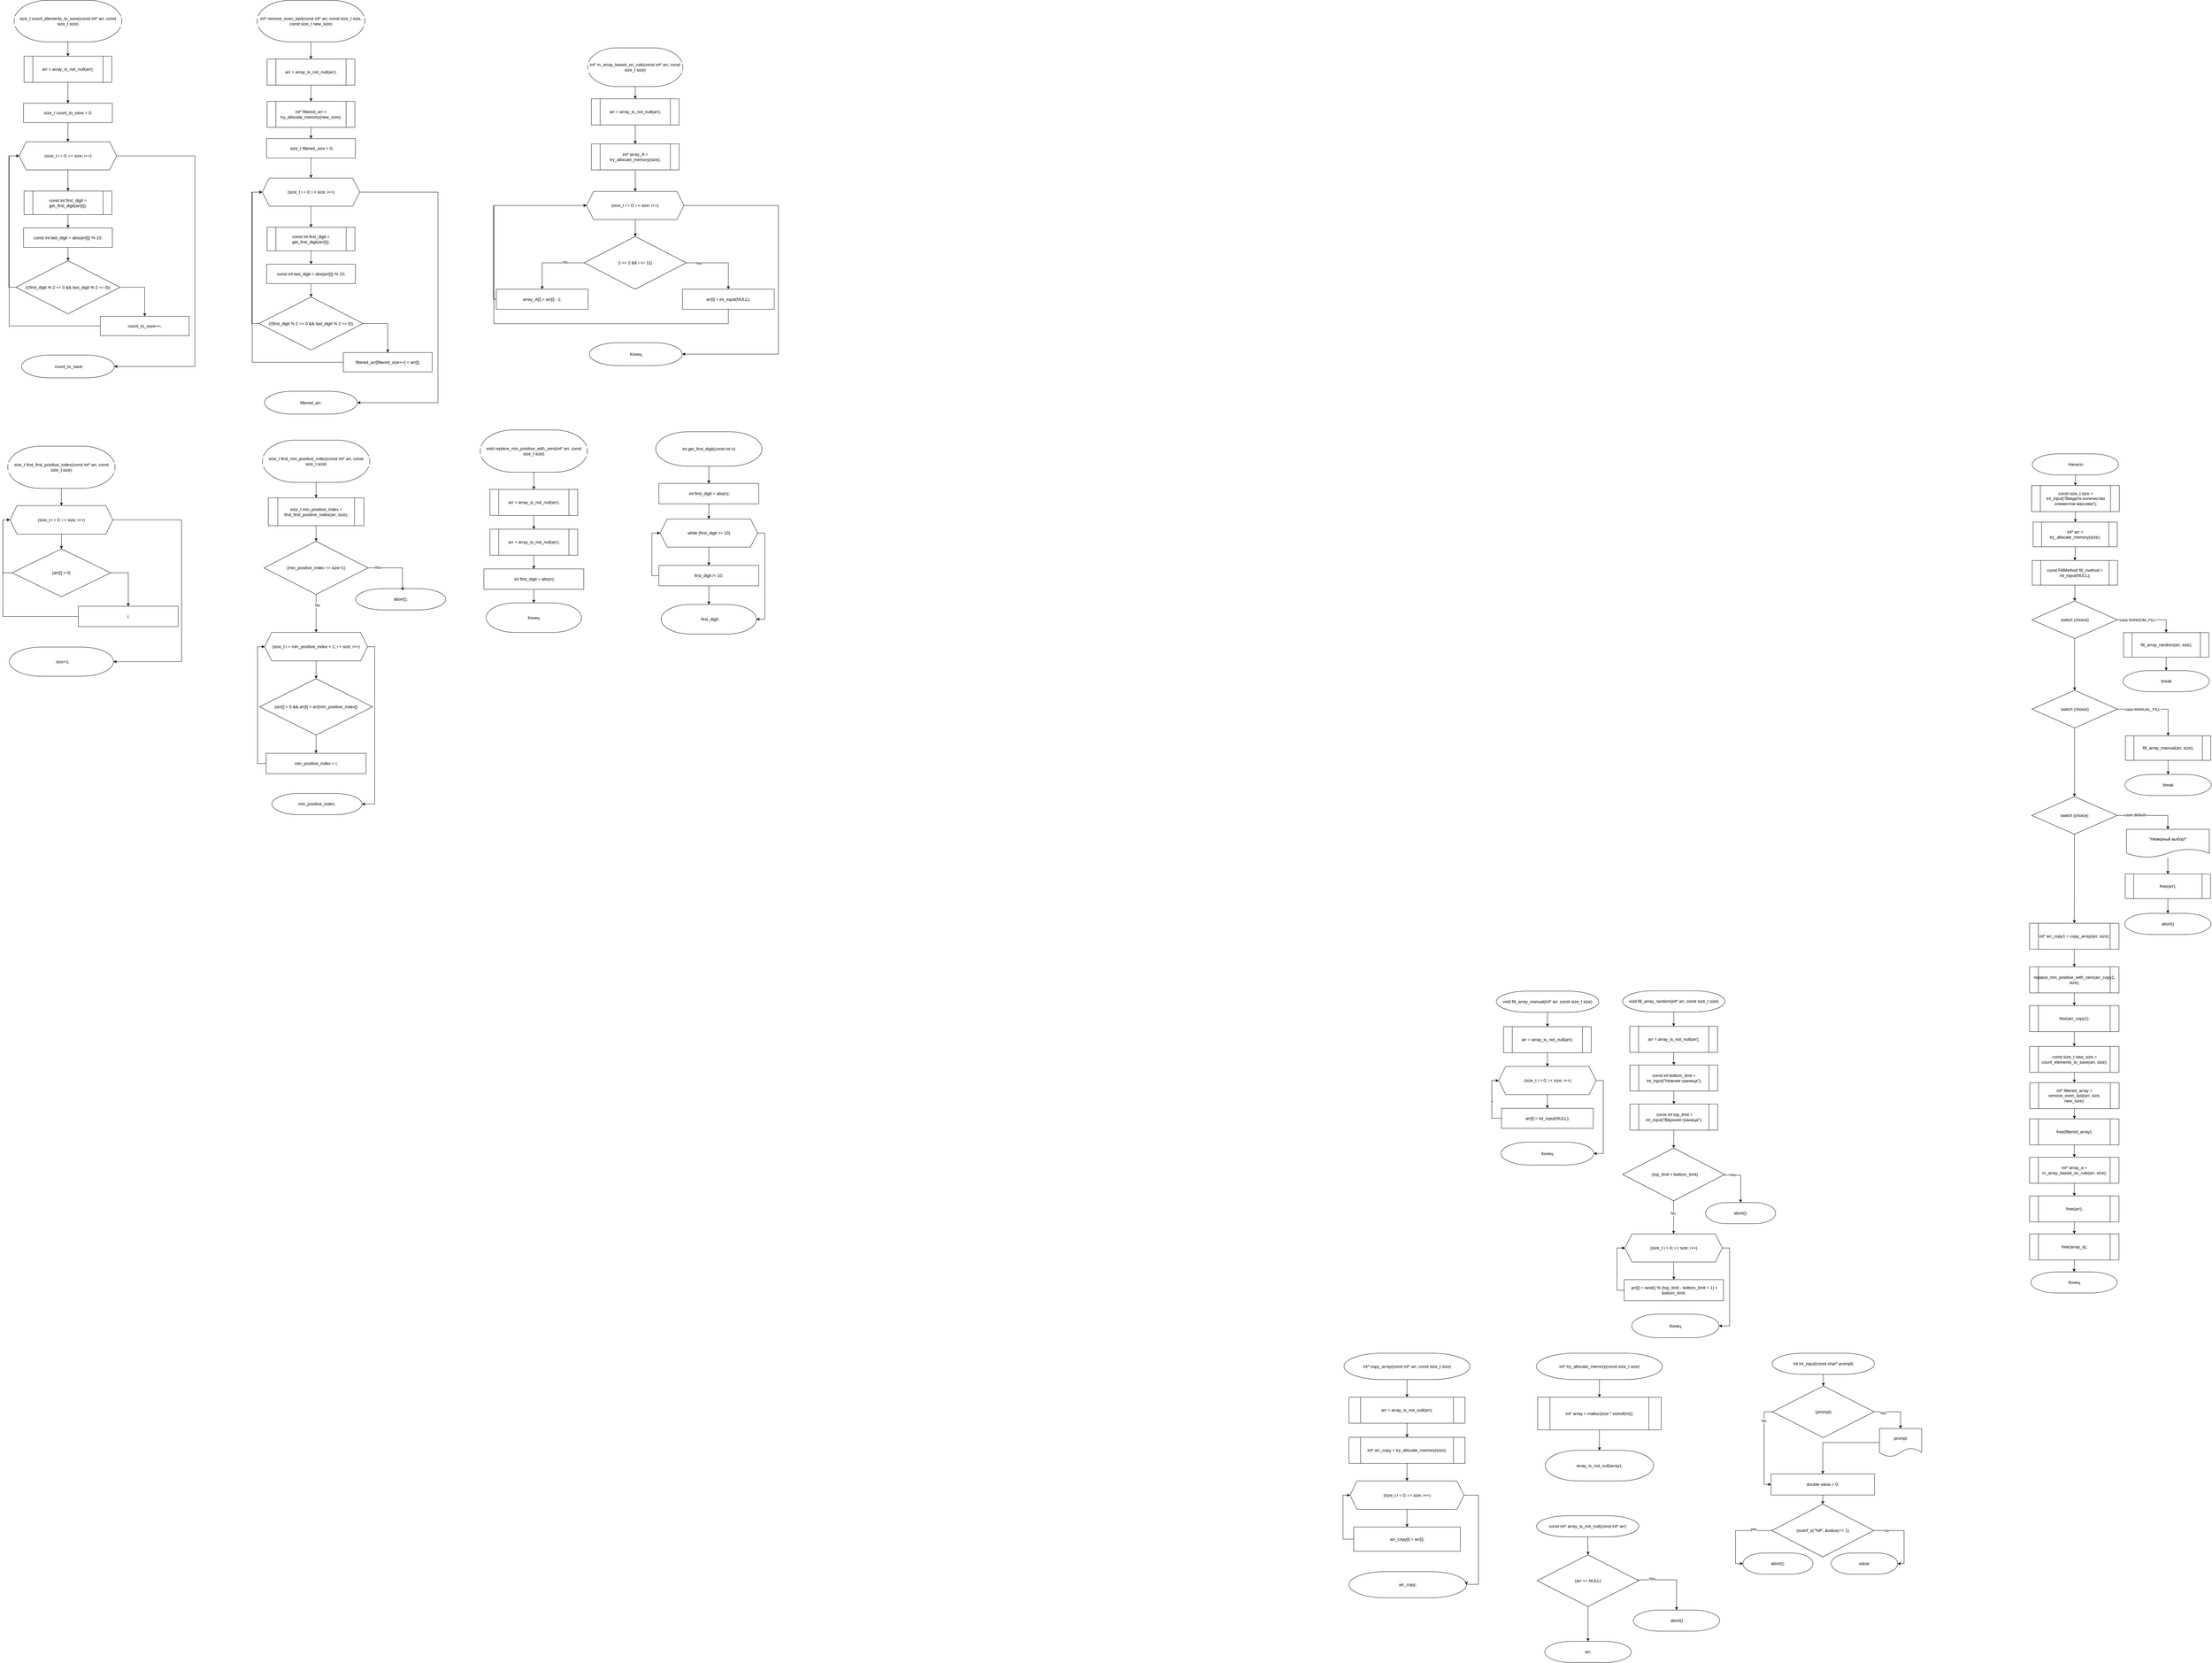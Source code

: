 <mxfile version="24.7.17">
  <diagram name="Страница — 1" id="hPPcrUByunXkYxeMK2Q-">
    <mxGraphModel dx="5801" dy="2033" grid="0" gridSize="10" guides="1" tooltips="1" connect="1" arrows="1" fold="1" page="0" pageScale="1" pageWidth="827" pageHeight="1169" math="0" shadow="0">
      <root>
        <mxCell id="0" />
        <mxCell id="1" parent="0" />
        <mxCell id="oDRff6TJp-jYX63QM0Q1-1" value="" style="edgeStyle=orthogonalEdgeStyle;rounded=0;orthogonalLoop=1;jettySize=auto;html=1;" parent="1" source="oDRff6TJp-jYX63QM0Q1-2" target="oDRff6TJp-jYX63QM0Q1-6" edge="1">
          <mxGeometry relative="1" as="geometry" />
        </mxCell>
        <mxCell id="oDRff6TJp-jYX63QM0Q1-2" value="const size_t size = int_input(&quot;Введите количество элементов массива&quot;);" style="shape=process;whiteSpace=wrap;html=1;backgroundOutline=1;" parent="1" vertex="1">
          <mxGeometry x="1458.5" y="305" width="249.5" height="74" as="geometry" />
        </mxCell>
        <mxCell id="oDRff6TJp-jYX63QM0Q1-3" value="" style="edgeStyle=orthogonalEdgeStyle;rounded=0;orthogonalLoop=1;jettySize=auto;html=1;" parent="1" source="oDRff6TJp-jYX63QM0Q1-4" target="oDRff6TJp-jYX63QM0Q1-2" edge="1">
          <mxGeometry relative="1" as="geometry" />
        </mxCell>
        <mxCell id="oDRff6TJp-jYX63QM0Q1-4" value="Начало" style="strokeWidth=1;html=1;shape=mxgraph.flowchart.terminator;whiteSpace=wrap;" parent="1" vertex="1">
          <mxGeometry x="1460.5" y="215" width="245.5" height="60" as="geometry" />
        </mxCell>
        <mxCell id="oDRff6TJp-jYX63QM0Q1-5" value="" style="edgeStyle=orthogonalEdgeStyle;rounded=0;orthogonalLoop=1;jettySize=auto;html=1;" parent="1" source="oDRff6TJp-jYX63QM0Q1-6" target="oDRff6TJp-jYX63QM0Q1-8" edge="1">
          <mxGeometry relative="1" as="geometry" />
        </mxCell>
        <mxCell id="oDRff6TJp-jYX63QM0Q1-6" value="int* arr = try_allocate_memory(size);" style="shape=process;whiteSpace=wrap;html=1;backgroundOutline=1;" parent="1" vertex="1">
          <mxGeometry x="1463" y="409" width="239" height="70" as="geometry" />
        </mxCell>
        <mxCell id="oDRff6TJp-jYX63QM0Q1-49" style="edgeStyle=orthogonalEdgeStyle;rounded=0;orthogonalLoop=1;jettySize=auto;html=1;entryX=0.5;entryY=0;entryDx=0;entryDy=0;" parent="1" source="oDRff6TJp-jYX63QM0Q1-8" target="oDRff6TJp-jYX63QM0Q1-14" edge="1">
          <mxGeometry relative="1" as="geometry" />
        </mxCell>
        <mxCell id="oDRff6TJp-jYX63QM0Q1-8" value="const FillMethod fill_method = int_input(NULL);" style="shape=process;whiteSpace=wrap;html=1;backgroundOutline=1;" parent="1" vertex="1">
          <mxGeometry x="1460.5" y="518" width="242.5" height="70" as="geometry" />
        </mxCell>
        <mxCell id="oDRff6TJp-jYX63QM0Q1-11" style="edgeStyle=orthogonalEdgeStyle;rounded=0;orthogonalLoop=1;jettySize=auto;html=1;entryX=0.5;entryY=0;entryDx=0;entryDy=0;" parent="1" source="oDRff6TJp-jYX63QM0Q1-14" target="oDRff6TJp-jYX63QM0Q1-16" edge="1">
          <mxGeometry relative="1" as="geometry" />
        </mxCell>
        <mxCell id="oDRff6TJp-jYX63QM0Q1-12" value="case RANDOM_FILL" style="edgeLabel;html=1;align=center;verticalAlign=middle;resizable=0;points=[];" parent="oDRff6TJp-jYX63QM0Q1-11" vertex="1" connectable="0">
          <mxGeometry x="-0.552" relative="1" as="geometry">
            <mxPoint x="18" as="offset" />
          </mxGeometry>
        </mxCell>
        <mxCell id="oDRff6TJp-jYX63QM0Q1-13" style="edgeStyle=orthogonalEdgeStyle;rounded=0;orthogonalLoop=1;jettySize=auto;html=1;entryX=0.5;entryY=0;entryDx=0;entryDy=0;" parent="1" source="oDRff6TJp-jYX63QM0Q1-14" target="oDRff6TJp-jYX63QM0Q1-21" edge="1">
          <mxGeometry relative="1" as="geometry" />
        </mxCell>
        <mxCell id="oDRff6TJp-jYX63QM0Q1-14" value="switch (choice)" style="rhombus;whiteSpace=wrap;html=1;" parent="1" vertex="1">
          <mxGeometry x="1459.5" y="633" width="243" height="107" as="geometry" />
        </mxCell>
        <mxCell id="oDRff6TJp-jYX63QM0Q1-15" value="" style="edgeStyle=orthogonalEdgeStyle;rounded=0;orthogonalLoop=1;jettySize=auto;html=1;" parent="1" source="oDRff6TJp-jYX63QM0Q1-16" target="oDRff6TJp-jYX63QM0Q1-17" edge="1">
          <mxGeometry relative="1" as="geometry" />
        </mxCell>
        <mxCell id="oDRff6TJp-jYX63QM0Q1-16" value="fill_array_random(arr, size);" style="shape=process;whiteSpace=wrap;html=1;backgroundOutline=1;" parent="1" vertex="1">
          <mxGeometry x="1720" y="723" width="242.5" height="70" as="geometry" />
        </mxCell>
        <mxCell id="oDRff6TJp-jYX63QM0Q1-17" value="break" style="strokeWidth=1;html=1;shape=mxgraph.flowchart.terminator;whiteSpace=wrap;" parent="1" vertex="1">
          <mxGeometry x="1718.5" y="831" width="245.5" height="60" as="geometry" />
        </mxCell>
        <mxCell id="oDRff6TJp-jYX63QM0Q1-18" style="edgeStyle=orthogonalEdgeStyle;rounded=0;orthogonalLoop=1;jettySize=auto;html=1;entryX=0.5;entryY=0;entryDx=0;entryDy=0;" parent="1" source="oDRff6TJp-jYX63QM0Q1-21" target="oDRff6TJp-jYX63QM0Q1-23" edge="1">
          <mxGeometry relative="1" as="geometry" />
        </mxCell>
        <mxCell id="oDRff6TJp-jYX63QM0Q1-19" value="case&amp;nbsp;MANUAL_FILL" style="edgeLabel;html=1;align=center;verticalAlign=middle;resizable=0;points=[];" parent="oDRff6TJp-jYX63QM0Q1-18" vertex="1" connectable="0">
          <mxGeometry x="-0.607" y="-1" relative="1" as="geometry">
            <mxPoint x="28" y="-1" as="offset" />
          </mxGeometry>
        </mxCell>
        <mxCell id="oDRff6TJp-jYX63QM0Q1-20" style="edgeStyle=orthogonalEdgeStyle;rounded=0;orthogonalLoop=1;jettySize=auto;html=1;entryX=0.5;entryY=0;entryDx=0;entryDy=0;" parent="1" source="oDRff6TJp-jYX63QM0Q1-21" target="oDRff6TJp-jYX63QM0Q1-34" edge="1">
          <mxGeometry relative="1" as="geometry">
            <mxPoint x="1581" y="1181" as="targetPoint" />
          </mxGeometry>
        </mxCell>
        <mxCell id="oDRff6TJp-jYX63QM0Q1-21" value="switch (choice)" style="rhombus;whiteSpace=wrap;html=1;" parent="1" vertex="1">
          <mxGeometry x="1459.5" y="887" width="243" height="107" as="geometry" />
        </mxCell>
        <mxCell id="oDRff6TJp-jYX63QM0Q1-22" value="" style="edgeStyle=orthogonalEdgeStyle;rounded=0;orthogonalLoop=1;jettySize=auto;html=1;" parent="1" source="oDRff6TJp-jYX63QM0Q1-23" target="oDRff6TJp-jYX63QM0Q1-24" edge="1">
          <mxGeometry relative="1" as="geometry" />
        </mxCell>
        <mxCell id="oDRff6TJp-jYX63QM0Q1-23" value="fill_array_manual(arr, size);" style="shape=process;whiteSpace=wrap;html=1;backgroundOutline=1;" parent="1" vertex="1">
          <mxGeometry x="1725.5" y="1016" width="242.5" height="70" as="geometry" />
        </mxCell>
        <mxCell id="oDRff6TJp-jYX63QM0Q1-24" value="break" style="strokeWidth=1;html=1;shape=mxgraph.flowchart.terminator;whiteSpace=wrap;" parent="1" vertex="1">
          <mxGeometry x="1724" y="1126" width="245.5" height="60" as="geometry" />
        </mxCell>
        <mxCell id="oDRff6TJp-jYX63QM0Q1-32" style="edgeStyle=orthogonalEdgeStyle;rounded=0;orthogonalLoop=1;jettySize=auto;html=1;entryX=0.5;entryY=0;entryDx=0;entryDy=0;" parent="1" source="oDRff6TJp-jYX63QM0Q1-34" target="oDRff6TJp-jYX63QM0Q1-37" edge="1">
          <mxGeometry relative="1" as="geometry" />
        </mxCell>
        <mxCell id="oDRff6TJp-jYX63QM0Q1-33" value="case&amp;nbsp;default" style="edgeLabel;html=1;align=center;verticalAlign=middle;resizable=0;points=[];" parent="oDRff6TJp-jYX63QM0Q1-32" vertex="1" connectable="0">
          <mxGeometry x="-0.46" y="2" relative="1" as="geometry">
            <mxPoint as="offset" />
          </mxGeometry>
        </mxCell>
        <mxCell id="oDRff6TJp-jYX63QM0Q1-48" style="edgeStyle=orthogonalEdgeStyle;rounded=0;orthogonalLoop=1;jettySize=auto;html=1;entryX=0.5;entryY=0;entryDx=0;entryDy=0;" parent="1" source="oDRff6TJp-jYX63QM0Q1-34" target="oDRff6TJp-jYX63QM0Q1-42" edge="1">
          <mxGeometry relative="1" as="geometry" />
        </mxCell>
        <mxCell id="oDRff6TJp-jYX63QM0Q1-34" value="switch (choice)" style="rhombus;whiteSpace=wrap;html=1;" parent="1" vertex="1">
          <mxGeometry x="1459" y="1189" width="243" height="107" as="geometry" />
        </mxCell>
        <mxCell id="oDRff6TJp-jYX63QM0Q1-35" value="abort()" style="strokeWidth=1;html=1;shape=mxgraph.flowchart.terminator;whiteSpace=wrap;" parent="1" vertex="1">
          <mxGeometry x="1723.25" y="1521" width="245.5" height="60" as="geometry" />
        </mxCell>
        <mxCell id="oDRff6TJp-jYX63QM0Q1-39" value="" style="edgeStyle=orthogonalEdgeStyle;rounded=0;orthogonalLoop=1;jettySize=auto;html=1;" parent="1" source="oDRff6TJp-jYX63QM0Q1-37" target="oDRff6TJp-jYX63QM0Q1-38" edge="1">
          <mxGeometry relative="1" as="geometry" />
        </mxCell>
        <mxCell id="oDRff6TJp-jYX63QM0Q1-37" value="&quot;Неверный выбор!&quot;" style="shape=document;whiteSpace=wrap;html=1;boundedLbl=1;" parent="1" vertex="1">
          <mxGeometry x="1728.25" y="1282" width="235.5" height="80" as="geometry" />
        </mxCell>
        <mxCell id="oDRff6TJp-jYX63QM0Q1-40" value="" style="edgeStyle=orthogonalEdgeStyle;rounded=0;orthogonalLoop=1;jettySize=auto;html=1;" parent="1" source="oDRff6TJp-jYX63QM0Q1-38" target="oDRff6TJp-jYX63QM0Q1-35" edge="1">
          <mxGeometry relative="1" as="geometry" />
        </mxCell>
        <mxCell id="oDRff6TJp-jYX63QM0Q1-38" value="free(arr);" style="shape=process;whiteSpace=wrap;html=1;backgroundOutline=1;" parent="1" vertex="1">
          <mxGeometry x="1724.75" y="1409" width="242.5" height="70" as="geometry" />
        </mxCell>
        <mxCell id="-zyMJAFenhCZZxNxGUtv-7" value="" style="edgeStyle=orthogonalEdgeStyle;rounded=0;orthogonalLoop=1;jettySize=auto;html=1;" parent="1" source="oDRff6TJp-jYX63QM0Q1-42" target="oDRff6TJp-jYX63QM0Q1-43" edge="1">
          <mxGeometry relative="1" as="geometry" />
        </mxCell>
        <mxCell id="oDRff6TJp-jYX63QM0Q1-42" value="int* arr_copy1 = copy_array(arr, size);" style="shape=process;whiteSpace=wrap;html=1;backgroundOutline=1;" parent="1" vertex="1">
          <mxGeometry x="1453" y="1549" width="254" height="74" as="geometry" />
        </mxCell>
        <mxCell id="-zyMJAFenhCZZxNxGUtv-8" value="" style="edgeStyle=orthogonalEdgeStyle;rounded=0;orthogonalLoop=1;jettySize=auto;html=1;" parent="1" source="oDRff6TJp-jYX63QM0Q1-43" target="oDRff6TJp-jYX63QM0Q1-46" edge="1">
          <mxGeometry relative="1" as="geometry" />
        </mxCell>
        <mxCell id="oDRff6TJp-jYX63QM0Q1-43" value="replace_min_positive_with_zero(arr_copy1, size);" style="shape=process;whiteSpace=wrap;html=1;backgroundOutline=1;" parent="1" vertex="1">
          <mxGeometry x="1453" y="1673" width="254" height="74" as="geometry" />
        </mxCell>
        <mxCell id="-zyMJAFenhCZZxNxGUtv-9" value="" style="edgeStyle=orthogonalEdgeStyle;rounded=0;orthogonalLoop=1;jettySize=auto;html=1;" parent="1" source="oDRff6TJp-jYX63QM0Q1-46" target="-zyMJAFenhCZZxNxGUtv-1" edge="1">
          <mxGeometry relative="1" as="geometry" />
        </mxCell>
        <mxCell id="oDRff6TJp-jYX63QM0Q1-46" value="free(arr_copy1);" style="shape=process;whiteSpace=wrap;html=1;backgroundOutline=1;" parent="1" vertex="1">
          <mxGeometry x="1453" y="1783" width="254" height="74" as="geometry" />
        </mxCell>
        <mxCell id="-zyMJAFenhCZZxNxGUtv-13" value="" style="edgeStyle=orthogonalEdgeStyle;rounded=0;orthogonalLoop=1;jettySize=auto;html=1;" parent="1" source="oDRff6TJp-jYX63QM0Q1-47" target="-zyMJAFenhCZZxNxGUtv-3" edge="1">
          <mxGeometry relative="1" as="geometry" />
        </mxCell>
        <mxCell id="oDRff6TJp-jYX63QM0Q1-47" value="free(filtered_array);" style="shape=process;whiteSpace=wrap;html=1;backgroundOutline=1;" parent="1" vertex="1">
          <mxGeometry x="1453" y="2105" width="254" height="74" as="geometry" />
        </mxCell>
        <mxCell id="oDRff6TJp-jYX63QM0Q1-50" style="edgeStyle=orthogonalEdgeStyle;rounded=0;orthogonalLoop=1;jettySize=auto;html=1;entryX=1;entryY=0.5;entryDx=0;entryDy=0;exitX=1;exitY=0.5;exitDx=0;exitDy=0;entryPerimeter=0;" parent="1" source="oDRff6TJp-jYX63QM0Q1-54" target="oDRff6TJp-jYX63QM0Q1-58" edge="1">
          <mxGeometry relative="1" as="geometry">
            <mxPoint x="1003.56" y="3281" as="sourcePoint" />
            <mxPoint x="1073.56" y="3461" as="targetPoint" />
            <Array as="points">
              <mxPoint x="1096.06" y="3275" />
              <mxPoint x="1096.06" y="3369" />
            </Array>
          </mxGeometry>
        </mxCell>
        <mxCell id="oDRff6TJp-jYX63QM0Q1-51" value="no" style="edgeLabel;html=1;align=center;verticalAlign=middle;resizable=0;points=[];" parent="oDRff6TJp-jYX63QM0Q1-50" vertex="1" connectable="0">
          <mxGeometry x="-0.638" relative="1" as="geometry">
            <mxPoint as="offset" />
          </mxGeometry>
        </mxCell>
        <mxCell id="oDRff6TJp-jYX63QM0Q1-52" style="edgeStyle=orthogonalEdgeStyle;rounded=0;orthogonalLoop=1;jettySize=auto;html=1;entryX=0;entryY=0.5;entryDx=0;entryDy=0;exitX=0;exitY=0.5;exitDx=0;exitDy=0;entryPerimeter=0;" parent="1" source="oDRff6TJp-jYX63QM0Q1-54" target="oDRff6TJp-jYX63QM0Q1-57" edge="1">
          <mxGeometry relative="1" as="geometry">
            <mxPoint x="723.56" y="3281" as="sourcePoint" />
            <mxPoint x="648.56" y="3461" as="targetPoint" />
            <Array as="points">
              <mxPoint x="617.06" y="3275" />
              <mxPoint x="617.06" y="3369" />
            </Array>
          </mxGeometry>
        </mxCell>
        <mxCell id="oDRff6TJp-jYX63QM0Q1-53" value="yes" style="edgeLabel;html=1;align=center;verticalAlign=middle;resizable=0;points=[];" parent="oDRff6TJp-jYX63QM0Q1-52" vertex="1" connectable="0">
          <mxGeometry x="-0.517" y="-4" relative="1" as="geometry">
            <mxPoint as="offset" />
          </mxGeometry>
        </mxCell>
        <mxCell id="oDRff6TJp-jYX63QM0Q1-54" value="(scanf_s(&quot;%lf&quot;, &amp;amp;value) != 1)" style="rhombus;whiteSpace=wrap;html=1;" parent="1" vertex="1">
          <mxGeometry x="720.06" y="3200" width="290" height="150" as="geometry" />
        </mxCell>
        <mxCell id="oDRff6TJp-jYX63QM0Q1-68" value="" style="edgeStyle=orthogonalEdgeStyle;rounded=0;orthogonalLoop=1;jettySize=auto;html=1;" parent="1" source="oDRff6TJp-jYX63QM0Q1-56" target="oDRff6TJp-jYX63QM0Q1-61" edge="1">
          <mxGeometry relative="1" as="geometry" />
        </mxCell>
        <mxCell id="oDRff6TJp-jYX63QM0Q1-56" value="&lt;div style=&quot;background-color: rgb(255, 255, 255);&quot;&gt;&lt;pre style=&quot;&quot;&gt;&lt;font style=&quot;&quot;&gt;&lt;font face=&quot;Helvetica&quot;&gt;&lt;span style=&quot;white-space: normal;&quot;&gt;int int_input(const char* prompt)&lt;/span&gt;&lt;/font&gt;&lt;font face=&quot;JetBrains Mono, monospace&quot; color=&quot;#202020&quot;&gt;&lt;br&gt;&lt;/font&gt;&lt;/font&gt;&lt;/pre&gt;&lt;/div&gt;" style="strokeWidth=1;html=1;shape=mxgraph.flowchart.terminator;whiteSpace=wrap;" parent="1" vertex="1">
          <mxGeometry x="721.06" y="2771" width="291" height="60" as="geometry" />
        </mxCell>
        <mxCell id="oDRff6TJp-jYX63QM0Q1-57" value="&lt;font style=&quot;font-size: 12px;&quot;&gt;abort();&lt;/font&gt;" style="strokeWidth=1;html=1;shape=mxgraph.flowchart.terminator;whiteSpace=wrap;" parent="1" vertex="1">
          <mxGeometry x="638.06" y="3339" width="199" height="60" as="geometry" />
        </mxCell>
        <mxCell id="oDRff6TJp-jYX63QM0Q1-58" value="&lt;font style=&quot;font-size: 12px;&quot;&gt;value;&lt;/font&gt;" style="strokeWidth=1;html=1;shape=mxgraph.flowchart.terminator;whiteSpace=wrap;" parent="1" vertex="1">
          <mxGeometry x="889.06" y="3339" width="189" height="60" as="geometry" />
        </mxCell>
        <mxCell id="oDRff6TJp-jYX63QM0Q1-59" value="" style="edgeStyle=orthogonalEdgeStyle;rounded=0;orthogonalLoop=1;jettySize=auto;html=1;" parent="1" source="oDRff6TJp-jYX63QM0Q1-60" target="oDRff6TJp-jYX63QM0Q1-54" edge="1">
          <mxGeometry relative="1" as="geometry" />
        </mxCell>
        <mxCell id="oDRff6TJp-jYX63QM0Q1-60" value="double value = 0;" style="rounded=0;whiteSpace=wrap;html=1;" parent="1" vertex="1">
          <mxGeometry x="718.06" y="3114" width="294" height="60" as="geometry" />
        </mxCell>
        <mxCell id="oDRff6TJp-jYX63QM0Q1-63" style="edgeStyle=orthogonalEdgeStyle;rounded=0;orthogonalLoop=1;jettySize=auto;html=1;entryX=0.5;entryY=0;entryDx=0;entryDy=0;" parent="1" source="oDRff6TJp-jYX63QM0Q1-61" target="oDRff6TJp-jYX63QM0Q1-62" edge="1">
          <mxGeometry relative="1" as="geometry" />
        </mxCell>
        <mxCell id="oDRff6TJp-jYX63QM0Q1-64" value="Yes" style="edgeLabel;html=1;align=center;verticalAlign=middle;resizable=0;points=[];" parent="oDRff6TJp-jYX63QM0Q1-63" vertex="1" connectable="0">
          <mxGeometry x="-0.591" y="-3" relative="1" as="geometry">
            <mxPoint as="offset" />
          </mxGeometry>
        </mxCell>
        <mxCell id="oDRff6TJp-jYX63QM0Q1-66" style="edgeStyle=orthogonalEdgeStyle;rounded=0;orthogonalLoop=1;jettySize=auto;html=1;entryX=0;entryY=0.5;entryDx=0;entryDy=0;" parent="1" source="oDRff6TJp-jYX63QM0Q1-61" target="oDRff6TJp-jYX63QM0Q1-60" edge="1">
          <mxGeometry relative="1" as="geometry">
            <Array as="points">
              <mxPoint x="698.11" y="2938" />
              <mxPoint x="698.11" y="3144" />
            </Array>
          </mxGeometry>
        </mxCell>
        <mxCell id="oDRff6TJp-jYX63QM0Q1-67" value="No" style="edgeLabel;html=1;align=center;verticalAlign=middle;resizable=0;points=[];" parent="oDRff6TJp-jYX63QM0Q1-66" vertex="1" connectable="0">
          <mxGeometry x="-0.603" y="-1" relative="1" as="geometry">
            <mxPoint as="offset" />
          </mxGeometry>
        </mxCell>
        <mxCell id="oDRff6TJp-jYX63QM0Q1-61" value="(prompt)" style="rhombus;whiteSpace=wrap;html=1;" parent="1" vertex="1">
          <mxGeometry x="722.03" y="2864" width="289.05" height="147" as="geometry" />
        </mxCell>
        <mxCell id="oDRff6TJp-jYX63QM0Q1-65" style="edgeStyle=orthogonalEdgeStyle;rounded=0;orthogonalLoop=1;jettySize=auto;html=1;entryX=0.5;entryY=0;entryDx=0;entryDy=0;" parent="1" source="oDRff6TJp-jYX63QM0Q1-62" target="oDRff6TJp-jYX63QM0Q1-60" edge="1">
          <mxGeometry relative="1" as="geometry" />
        </mxCell>
        <mxCell id="oDRff6TJp-jYX63QM0Q1-62" value="prompt" style="shape=document;whiteSpace=wrap;html=1;boundedLbl=1;" parent="1" vertex="1">
          <mxGeometry x="1026.11" y="2985" width="120" height="80" as="geometry" />
        </mxCell>
        <mxCell id="oDRff6TJp-jYX63QM0Q1-90" value="" style="edgeStyle=orthogonalEdgeStyle;rounded=0;orthogonalLoop=1;jettySize=auto;html=1;" parent="1" source="oDRff6TJp-jYX63QM0Q1-69" target="oDRff6TJp-jYX63QM0Q1-89" edge="1">
          <mxGeometry relative="1" as="geometry" />
        </mxCell>
        <mxCell id="oDRff6TJp-jYX63QM0Q1-69" value="&lt;div style=&quot;background-color: rgb(255, 255, 255);&quot;&gt;&lt;pre style=&quot;&quot;&gt;&lt;font style=&quot;&quot;&gt;&lt;font face=&quot;Helvetica&quot;&gt;&lt;span style=&quot;white-space: normal;&quot;&gt;void fill_array_random(int* arr, const size_t size)&lt;/span&gt;&lt;/font&gt;&lt;font face=&quot;JetBrains Mono, monospace&quot; color=&quot;#202020&quot;&gt;&lt;br&gt;&lt;/font&gt;&lt;/font&gt;&lt;/pre&gt;&lt;/div&gt;" style="strokeWidth=1;html=1;shape=mxgraph.flowchart.terminator;whiteSpace=wrap;" parent="1" vertex="1">
          <mxGeometry x="296" y="1741" width="291" height="60" as="geometry" />
        </mxCell>
        <mxCell id="oDRff6TJp-jYX63QM0Q1-73" value="" style="edgeStyle=orthogonalEdgeStyle;rounded=0;orthogonalLoop=1;jettySize=auto;html=1;" parent="1" source="oDRff6TJp-jYX63QM0Q1-70" target="oDRff6TJp-jYX63QM0Q1-72" edge="1">
          <mxGeometry relative="1" as="geometry" />
        </mxCell>
        <mxCell id="oDRff6TJp-jYX63QM0Q1-70" value="const int bottom_limit = int_input(&quot;Нижняя граница&quot;);" style="shape=process;whiteSpace=wrap;html=1;backgroundOutline=1;" parent="1" vertex="1">
          <mxGeometry x="316.75" y="1952" width="249.5" height="74" as="geometry" />
        </mxCell>
        <mxCell id="oDRff6TJp-jYX63QM0Q1-79" value="" style="edgeStyle=orthogonalEdgeStyle;rounded=0;orthogonalLoop=1;jettySize=auto;html=1;" parent="1" source="oDRff6TJp-jYX63QM0Q1-72" target="oDRff6TJp-jYX63QM0Q1-75" edge="1">
          <mxGeometry relative="1" as="geometry" />
        </mxCell>
        <mxCell id="oDRff6TJp-jYX63QM0Q1-72" value="&amp;nbsp;const int top_limit = int_input(&quot;Верхняя граница&quot;);" style="shape=process;whiteSpace=wrap;html=1;backgroundOutline=1;" parent="1" vertex="1">
          <mxGeometry x="316.75" y="2063" width="249.5" height="74" as="geometry" />
        </mxCell>
        <mxCell id="oDRff6TJp-jYX63QM0Q1-84" style="edgeStyle=orthogonalEdgeStyle;rounded=0;orthogonalLoop=1;jettySize=auto;html=1;" parent="1" source="oDRff6TJp-jYX63QM0Q1-75" target="oDRff6TJp-jYX63QM0Q1-80" edge="1">
          <mxGeometry relative="1" as="geometry" />
        </mxCell>
        <mxCell id="oDRff6TJp-jYX63QM0Q1-86" value="No" style="edgeLabel;html=1;align=center;verticalAlign=middle;resizable=0;points=[];" parent="oDRff6TJp-jYX63QM0Q1-84" vertex="1" connectable="0">
          <mxGeometry x="-0.255" y="-2" relative="1" as="geometry">
            <mxPoint as="offset" />
          </mxGeometry>
        </mxCell>
        <mxCell id="oDRff6TJp-jYX63QM0Q1-75" value="&amp;nbsp; (top_limit &amp;lt; bottom_limit)" style="rhombus;whiteSpace=wrap;html=1;" parent="1" vertex="1">
          <mxGeometry x="296" y="2188" width="290" height="150" as="geometry" />
        </mxCell>
        <mxCell id="oDRff6TJp-jYX63QM0Q1-76" value="&lt;font style=&quot;font-size: 12px;&quot;&gt;abort();&lt;/font&gt;" style="strokeWidth=1;html=1;shape=mxgraph.flowchart.terminator;whiteSpace=wrap;" parent="1" vertex="1">
          <mxGeometry x="532" y="2343" width="199" height="60" as="geometry" />
        </mxCell>
        <mxCell id="oDRff6TJp-jYX63QM0Q1-77" style="edgeStyle=orthogonalEdgeStyle;rounded=0;orthogonalLoop=1;jettySize=auto;html=1;entryX=0.5;entryY=0;entryDx=0;entryDy=0;entryPerimeter=0;" parent="1" source="oDRff6TJp-jYX63QM0Q1-75" target="oDRff6TJp-jYX63QM0Q1-76" edge="1">
          <mxGeometry relative="1" as="geometry">
            <Array as="points">
              <mxPoint x="632" y="2265" />
            </Array>
          </mxGeometry>
        </mxCell>
        <mxCell id="oDRff6TJp-jYX63QM0Q1-85" value="Yes" style="edgeLabel;html=1;align=center;verticalAlign=middle;resizable=0;points=[];" parent="oDRff6TJp-jYX63QM0Q1-77" vertex="1" connectable="0">
          <mxGeometry x="-0.594" y="1" relative="1" as="geometry">
            <mxPoint as="offset" />
          </mxGeometry>
        </mxCell>
        <mxCell id="oDRff6TJp-jYX63QM0Q1-82" value="" style="edgeStyle=orthogonalEdgeStyle;rounded=0;orthogonalLoop=1;jettySize=auto;html=1;" parent="1" source="oDRff6TJp-jYX63QM0Q1-80" target="oDRff6TJp-jYX63QM0Q1-81" edge="1">
          <mxGeometry relative="1" as="geometry" />
        </mxCell>
        <mxCell id="oDRff6TJp-jYX63QM0Q1-80" value=" (size_t i = 0; i &amp;lt; size; i++)" style="shape=hexagon;perimeter=hexagonPerimeter2;whiteSpace=wrap;html=1;fixedSize=1;" parent="1" vertex="1">
          <mxGeometry x="302.5" y="2432" width="277" height="80" as="geometry" />
        </mxCell>
        <mxCell id="oDRff6TJp-jYX63QM0Q1-83" style="edgeStyle=orthogonalEdgeStyle;rounded=0;orthogonalLoop=1;jettySize=auto;html=1;entryX=0;entryY=0.5;entryDx=0;entryDy=0;" parent="1" source="oDRff6TJp-jYX63QM0Q1-81" target="oDRff6TJp-jYX63QM0Q1-80" edge="1">
          <mxGeometry relative="1" as="geometry">
            <Array as="points">
              <mxPoint x="280" y="2592" />
              <mxPoint x="280" y="2472" />
            </Array>
          </mxGeometry>
        </mxCell>
        <mxCell id="oDRff6TJp-jYX63QM0Q1-81" value="&amp;nbsp;arr[i] = rand() % (top_limit - bottom_limit + 1) + bottom_limit;" style="rounded=0;whiteSpace=wrap;html=1;" parent="1" vertex="1">
          <mxGeometry x="300.25" y="2562" width="282.5" height="60" as="geometry" />
        </mxCell>
        <mxCell id="oDRff6TJp-jYX63QM0Q1-87" value="&lt;font style=&quot;font-size: 12px;&quot;&gt;Конец&lt;/font&gt;" style="strokeWidth=1;html=1;shape=mxgraph.flowchart.terminator;whiteSpace=wrap;" parent="1" vertex="1">
          <mxGeometry x="322" y="2660" width="248" height="67" as="geometry" />
        </mxCell>
        <mxCell id="oDRff6TJp-jYX63QM0Q1-88" style="edgeStyle=orthogonalEdgeStyle;rounded=0;orthogonalLoop=1;jettySize=auto;html=1;entryX=1;entryY=0.5;entryDx=0;entryDy=0;entryPerimeter=0;" parent="1" source="oDRff6TJp-jYX63QM0Q1-80" target="oDRff6TJp-jYX63QM0Q1-87" edge="1">
          <mxGeometry relative="1" as="geometry">
            <Array as="points">
              <mxPoint x="600" y="2472" />
              <mxPoint x="600" y="2694" />
            </Array>
          </mxGeometry>
        </mxCell>
        <mxCell id="oDRff6TJp-jYX63QM0Q1-91" value="" style="edgeStyle=orthogonalEdgeStyle;rounded=0;orthogonalLoop=1;jettySize=auto;html=1;" parent="1" source="oDRff6TJp-jYX63QM0Q1-89" target="oDRff6TJp-jYX63QM0Q1-70" edge="1">
          <mxGeometry relative="1" as="geometry" />
        </mxCell>
        <mxCell id="oDRff6TJp-jYX63QM0Q1-89" value="arr = array_is_not_null(arr);" style="shape=process;whiteSpace=wrap;html=1;backgroundOutline=1;" parent="1" vertex="1">
          <mxGeometry x="316.25" y="1842" width="249.5" height="74" as="geometry" />
        </mxCell>
        <mxCell id="oDRff6TJp-jYX63QM0Q1-92" value="" style="edgeStyle=orthogonalEdgeStyle;rounded=0;orthogonalLoop=1;jettySize=auto;html=1;" parent="1" source="oDRff6TJp-jYX63QM0Q1-93" target="oDRff6TJp-jYX63QM0Q1-94" edge="1">
          <mxGeometry relative="1" as="geometry" />
        </mxCell>
        <mxCell id="oDRff6TJp-jYX63QM0Q1-93" value="&lt;div style=&quot;background-color: rgb(255, 255, 255);&quot;&gt;&lt;pre style=&quot;&quot;&gt;&lt;font style=&quot;&quot;&gt;&lt;font face=&quot;Helvetica&quot;&gt;&lt;span style=&quot;white-space: normal;&quot;&gt;void fill_array_manual(int* arr, const size_t size)&lt;/span&gt;&lt;/font&gt;&lt;font face=&quot;JetBrains Mono, monospace&quot; color=&quot;#202020&quot;&gt;&lt;br&gt;&lt;/font&gt;&lt;/font&gt;&lt;/pre&gt;&lt;/div&gt;" style="strokeWidth=1;html=1;shape=mxgraph.flowchart.terminator;whiteSpace=wrap;" parent="1" vertex="1">
          <mxGeometry x="-62.94" y="1742" width="291" height="60" as="geometry" />
        </mxCell>
        <mxCell id="oDRff6TJp-jYX63QM0Q1-97" value="" style="edgeStyle=orthogonalEdgeStyle;rounded=0;orthogonalLoop=1;jettySize=auto;html=1;" parent="1" source="oDRff6TJp-jYX63QM0Q1-94" target="oDRff6TJp-jYX63QM0Q1-95" edge="1">
          <mxGeometry relative="1" as="geometry" />
        </mxCell>
        <mxCell id="oDRff6TJp-jYX63QM0Q1-94" value="arr = array_is_not_null(arr);" style="shape=process;whiteSpace=wrap;html=1;backgroundOutline=1;" parent="1" vertex="1">
          <mxGeometry x="-42.69" y="1843" width="249.5" height="74" as="geometry" />
        </mxCell>
        <mxCell id="oDRff6TJp-jYX63QM0Q1-98" value="" style="edgeStyle=orthogonalEdgeStyle;rounded=0;orthogonalLoop=1;jettySize=auto;html=1;" parent="1" source="oDRff6TJp-jYX63QM0Q1-95" target="oDRff6TJp-jYX63QM0Q1-96" edge="1">
          <mxGeometry relative="1" as="geometry" />
        </mxCell>
        <mxCell id="oDRff6TJp-jYX63QM0Q1-95" value=" (size_t i = 0; i &amp;lt; size; i++)" style="shape=hexagon;perimeter=hexagonPerimeter2;whiteSpace=wrap;html=1;fixedSize=1;" parent="1" vertex="1">
          <mxGeometry x="-56.44" y="1956" width="277" height="80" as="geometry" />
        </mxCell>
        <mxCell id="oDRff6TJp-jYX63QM0Q1-119" style="edgeStyle=orthogonalEdgeStyle;rounded=0;orthogonalLoop=1;jettySize=auto;html=1;entryX=0;entryY=0.5;entryDx=0;entryDy=0;" parent="1" source="oDRff6TJp-jYX63QM0Q1-96" target="oDRff6TJp-jYX63QM0Q1-95" edge="1">
          <mxGeometry relative="1" as="geometry">
            <Array as="points">
              <mxPoint x="-75.94" y="2104" />
              <mxPoint x="-75.94" y="2055" />
              <mxPoint x="-73.94" y="2055" />
              <mxPoint x="-73.94" y="2056" />
              <mxPoint x="-75.94" y="2056" />
              <mxPoint x="-75.94" y="1996" />
            </Array>
          </mxGeometry>
        </mxCell>
        <mxCell id="oDRff6TJp-jYX63QM0Q1-96" value="arr[i] = int_input(NULL);" style="rounded=0;whiteSpace=wrap;html=1;" parent="1" vertex="1">
          <mxGeometry x="-48.44" y="2075" width="261" height="57" as="geometry" />
        </mxCell>
        <mxCell id="oDRff6TJp-jYX63QM0Q1-100" value="Конец" style="strokeWidth=1;html=1;shape=mxgraph.flowchart.terminator;whiteSpace=wrap;" parent="1" vertex="1">
          <mxGeometry x="-49.81" y="2171" width="263.75" height="65" as="geometry" />
        </mxCell>
        <mxCell id="oDRff6TJp-jYX63QM0Q1-101" style="edgeStyle=orthogonalEdgeStyle;rounded=0;orthogonalLoop=1;jettySize=auto;html=1;entryX=1;entryY=0.5;entryDx=0;entryDy=0;entryPerimeter=0;" parent="1" source="oDRff6TJp-jYX63QM0Q1-95" target="oDRff6TJp-jYX63QM0Q1-100" edge="1">
          <mxGeometry relative="1" as="geometry">
            <Array as="points">
              <mxPoint x="241.06" y="1996" />
              <mxPoint x="241.06" y="2204" />
            </Array>
          </mxGeometry>
        </mxCell>
        <mxCell id="oDRff6TJp-jYX63QM0Q1-117" style="edgeStyle=orthogonalEdgeStyle;rounded=0;orthogonalLoop=1;jettySize=auto;html=1;entryX=1;entryY=0.5;entryDx=0;entryDy=0;entryPerimeter=0;" parent="1" edge="1">
          <mxGeometry relative="1" as="geometry">
            <Array as="points">
              <mxPoint x="-449" y="655" />
              <mxPoint x="-449" y="1052" />
            </Array>
            <mxPoint x="-621.0" y="654.5" as="sourcePoint" />
          </mxGeometry>
        </mxCell>
        <mxCell id="oDRff6TJp-jYX63QM0Q1-163" value="" style="edgeStyle=orthogonalEdgeStyle;rounded=0;orthogonalLoop=1;jettySize=auto;html=1;" parent="1" source="oDRff6TJp-jYX63QM0Q1-160" target="oDRff6TJp-jYX63QM0Q1-161" edge="1">
          <mxGeometry relative="1" as="geometry" />
        </mxCell>
        <mxCell id="oDRff6TJp-jYX63QM0Q1-160" value="&lt;div style=&quot;background-color: rgb(255, 255, 255);&quot;&gt;&lt;pre style=&quot;&quot;&gt;&lt;font style=&quot;&quot;&gt;&lt;font face=&quot;Helvetica&quot;&gt;&lt;span style=&quot;white-space: normal;&quot;&gt;int* try_allocate_memory(const size_t size)&lt;/span&gt;&lt;/font&gt;&lt;font face=&quot;JetBrains Mono, monospace&quot; color=&quot;#202020&quot;&gt;&lt;br&gt;&lt;/font&gt;&lt;/font&gt;&lt;/pre&gt;&lt;/div&gt;" style="strokeWidth=1;html=1;shape=mxgraph.flowchart.terminator;whiteSpace=wrap;" parent="1" vertex="1">
          <mxGeometry x="51" y="2771" width="358" height="75" as="geometry" />
        </mxCell>
        <mxCell id="oDRff6TJp-jYX63QM0Q1-164" value="" style="edgeStyle=orthogonalEdgeStyle;rounded=0;orthogonalLoop=1;jettySize=auto;html=1;" parent="1" source="oDRff6TJp-jYX63QM0Q1-161" target="oDRff6TJp-jYX63QM0Q1-162" edge="1">
          <mxGeometry relative="1" as="geometry" />
        </mxCell>
        <mxCell id="oDRff6TJp-jYX63QM0Q1-161" value="int* array = malloc(size * sizeof(int));" style="shape=process;whiteSpace=wrap;html=1;backgroundOutline=1;" parent="1" vertex="1">
          <mxGeometry x="54.5" y="2896" width="351" height="93" as="geometry" />
        </mxCell>
        <mxCell id="oDRff6TJp-jYX63QM0Q1-162" value=" array_is_not_null(array);" style="strokeWidth=1;html=1;shape=mxgraph.flowchart.terminator;whiteSpace=wrap;" parent="1" vertex="1">
          <mxGeometry x="76.07" y="3047" width="307.87" height="87" as="geometry" />
        </mxCell>
        <mxCell id="oDRff6TJp-jYX63QM0Q1-167" value="" style="edgeStyle=orthogonalEdgeStyle;rounded=0;orthogonalLoop=1;jettySize=auto;html=1;" parent="1" source="oDRff6TJp-jYX63QM0Q1-165" target="oDRff6TJp-jYX63QM0Q1-166" edge="1">
          <mxGeometry relative="1" as="geometry" />
        </mxCell>
        <mxCell id="oDRff6TJp-jYX63QM0Q1-165" value="&lt;div style=&quot;background-color: rgb(255, 255, 255);&quot;&gt;&lt;pre style=&quot;&quot;&gt;&lt;font style=&quot;&quot;&gt;&lt;font face=&quot;Helvetica&quot;&gt;&lt;span style=&quot;white-space: normal;&quot;&gt;int* copy_array(const int* arr, const size_t size)&lt;/span&gt;&lt;/font&gt;&lt;font face=&quot;JetBrains Mono, monospace&quot; color=&quot;#202020&quot;&gt;&lt;br&gt;&lt;/font&gt;&lt;/font&gt;&lt;/pre&gt;&lt;/div&gt;" style="strokeWidth=1;html=1;shape=mxgraph.flowchart.terminator;whiteSpace=wrap;" parent="1" vertex="1">
          <mxGeometry x="-496" y="2771" width="358" height="75" as="geometry" />
        </mxCell>
        <mxCell id="oDRff6TJp-jYX63QM0Q1-169" value="" style="edgeStyle=orthogonalEdgeStyle;rounded=0;orthogonalLoop=1;jettySize=auto;html=1;" parent="1" source="oDRff6TJp-jYX63QM0Q1-166" target="oDRff6TJp-jYX63QM0Q1-168" edge="1">
          <mxGeometry relative="1" as="geometry" />
        </mxCell>
        <mxCell id="oDRff6TJp-jYX63QM0Q1-166" value="arr = array_is_not_null(arr);" style="shape=process;whiteSpace=wrap;html=1;backgroundOutline=1;" parent="1" vertex="1">
          <mxGeometry x="-482" y="2896" width="330" height="74" as="geometry" />
        </mxCell>
        <mxCell id="oDRff6TJp-jYX63QM0Q1-171" value="" style="edgeStyle=orthogonalEdgeStyle;rounded=0;orthogonalLoop=1;jettySize=auto;html=1;" parent="1" source="oDRff6TJp-jYX63QM0Q1-168" target="oDRff6TJp-jYX63QM0Q1-170" edge="1">
          <mxGeometry relative="1" as="geometry" />
        </mxCell>
        <mxCell id="oDRff6TJp-jYX63QM0Q1-168" value="int* arr_copy = try_allocate_memory(size);" style="shape=process;whiteSpace=wrap;html=1;backgroundOutline=1;" parent="1" vertex="1">
          <mxGeometry x="-482" y="3010" width="330" height="74" as="geometry" />
        </mxCell>
        <mxCell id="oDRff6TJp-jYX63QM0Q1-173" value="" style="edgeStyle=orthogonalEdgeStyle;rounded=0;orthogonalLoop=1;jettySize=auto;html=1;" parent="1" source="oDRff6TJp-jYX63QM0Q1-170" target="oDRff6TJp-jYX63QM0Q1-172" edge="1">
          <mxGeometry relative="1" as="geometry" />
        </mxCell>
        <mxCell id="oDRff6TJp-jYX63QM0Q1-170" value=" (size_t i = 0; i &amp;lt; size; i++)" style="shape=hexagon;perimeter=hexagonPerimeter2;whiteSpace=wrap;html=1;fixedSize=1;" parent="1" vertex="1">
          <mxGeometry x="-479" y="3134" width="324" height="81" as="geometry" />
        </mxCell>
        <mxCell id="oDRff6TJp-jYX63QM0Q1-174" style="edgeStyle=orthogonalEdgeStyle;rounded=0;orthogonalLoop=1;jettySize=auto;html=1;entryX=0;entryY=0.5;entryDx=0;entryDy=0;" parent="1" source="oDRff6TJp-jYX63QM0Q1-172" target="oDRff6TJp-jYX63QM0Q1-170" edge="1">
          <mxGeometry relative="1" as="geometry">
            <Array as="points">
              <mxPoint x="-499" y="3300" />
              <mxPoint x="-499" y="3175" />
            </Array>
          </mxGeometry>
        </mxCell>
        <mxCell id="oDRff6TJp-jYX63QM0Q1-172" value="arr_copy[i] = arr[i];" style="rounded=0;whiteSpace=wrap;html=1;" parent="1" vertex="1">
          <mxGeometry x="-468.5" y="3265" width="303" height="69" as="geometry" />
        </mxCell>
        <mxCell id="oDRff6TJp-jYX63QM0Q1-176" value="&lt;div style=&quot;background-color: rgb(255, 255, 255);&quot;&gt;&lt;pre style=&quot;&quot;&gt;&lt;font style=&quot;&quot;&gt;&lt;font face=&quot;Helvetica&quot;&gt;&lt;span style=&quot;white-space: normal;&quot;&gt; arr_copy;&lt;/span&gt;&lt;/font&gt;&lt;font face=&quot;JetBrains Mono, monospace&quot; color=&quot;#202020&quot;&gt;&lt;br&gt;&lt;/font&gt;&lt;/font&gt;&lt;/pre&gt;&lt;/div&gt;" style="strokeWidth=1;html=1;shape=mxgraph.flowchart.terminator;whiteSpace=wrap;" parent="1" vertex="1">
          <mxGeometry x="-482" y="3392" width="334" height="74" as="geometry" />
        </mxCell>
        <mxCell id="oDRff6TJp-jYX63QM0Q1-177" style="edgeStyle=orthogonalEdgeStyle;rounded=0;orthogonalLoop=1;jettySize=auto;html=1;entryX=1;entryY=0.5;entryDx=0;entryDy=0;entryPerimeter=0;" parent="1" source="oDRff6TJp-jYX63QM0Q1-170" target="oDRff6TJp-jYX63QM0Q1-176" edge="1">
          <mxGeometry relative="1" as="geometry">
            <Array as="points">
              <mxPoint x="-114" y="3175" />
              <mxPoint x="-114" y="3428" />
            </Array>
          </mxGeometry>
        </mxCell>
        <mxCell id="oDRff6TJp-jYX63QM0Q1-224" value="" style="edgeStyle=orthogonalEdgeStyle;rounded=0;orthogonalLoop=1;jettySize=auto;html=1;" parent="1" source="oDRff6TJp-jYX63QM0Q1-216" target="oDRff6TJp-jYX63QM0Q1-218" edge="1">
          <mxGeometry relative="1" as="geometry" />
        </mxCell>
        <mxCell id="oDRff6TJp-jYX63QM0Q1-216" value="&lt;div style=&quot;background-color: rgb(255, 255, 255);&quot;&gt;&lt;pre style=&quot;&quot;&gt;&lt;font style=&quot;&quot;&gt;&lt;font face=&quot;Helvetica&quot;&gt;&lt;span style=&quot;white-space: normal;&quot;&gt;const int* array_is_not_null(const int* arr)&lt;/span&gt;&lt;/font&gt;&lt;font face=&quot;JetBrains Mono, monospace&quot; color=&quot;#202020&quot;&gt;&lt;br&gt;&lt;/font&gt;&lt;/font&gt;&lt;/pre&gt;&lt;/div&gt;" style="strokeWidth=1;html=1;shape=mxgraph.flowchart.terminator;whiteSpace=wrap;" parent="1" vertex="1">
          <mxGeometry x="51" y="3233" width="291" height="60" as="geometry" />
        </mxCell>
        <mxCell id="oDRff6TJp-jYX63QM0Q1-217" value="" style="edgeStyle=orthogonalEdgeStyle;rounded=0;orthogonalLoop=1;jettySize=auto;html=1;" parent="1" source="oDRff6TJp-jYX63QM0Q1-218" target="oDRff6TJp-jYX63QM0Q1-222" edge="1">
          <mxGeometry relative="1" as="geometry" />
        </mxCell>
        <mxCell id="oDRff6TJp-jYX63QM0Q1-218" value="(arr == NULL)" style="rhombus;whiteSpace=wrap;html=1;" parent="1" vertex="1">
          <mxGeometry x="53.0" y="3344" width="289.05" height="147" as="geometry" />
        </mxCell>
        <mxCell id="oDRff6TJp-jYX63QM0Q1-219" value="abort()" style="strokeWidth=1;html=1;shape=mxgraph.flowchart.terminator;whiteSpace=wrap;" parent="1" vertex="1">
          <mxGeometry x="326.55" y="3501" width="245.5" height="60" as="geometry" />
        </mxCell>
        <mxCell id="oDRff6TJp-jYX63QM0Q1-220" style="edgeStyle=orthogonalEdgeStyle;rounded=0;orthogonalLoop=1;jettySize=auto;html=1;entryX=0.5;entryY=0;entryDx=0;entryDy=0;entryPerimeter=0;" parent="1" source="oDRff6TJp-jYX63QM0Q1-218" target="oDRff6TJp-jYX63QM0Q1-219" edge="1">
          <mxGeometry relative="1" as="geometry">
            <Array as="points">
              <mxPoint x="449.1" y="3415" />
            </Array>
          </mxGeometry>
        </mxCell>
        <mxCell id="oDRff6TJp-jYX63QM0Q1-221" value="Yes" style="edgeLabel;html=1;align=center;verticalAlign=middle;resizable=0;points=[];" parent="oDRff6TJp-jYX63QM0Q1-220" vertex="1" connectable="0">
          <mxGeometry x="-0.564" y="3" relative="1" as="geometry">
            <mxPoint x="-1" as="offset" />
          </mxGeometry>
        </mxCell>
        <mxCell id="oDRff6TJp-jYX63QM0Q1-222" value=" arr;" style="strokeWidth=1;html=1;shape=mxgraph.flowchart.terminator;whiteSpace=wrap;" parent="1" vertex="1">
          <mxGeometry x="74.77" y="3590" width="245.5" height="60" as="geometry" />
        </mxCell>
        <mxCell id="-zyMJAFenhCZZxNxGUtv-10" value="" style="edgeStyle=orthogonalEdgeStyle;rounded=0;orthogonalLoop=1;jettySize=auto;html=1;" parent="1" source="-zyMJAFenhCZZxNxGUtv-1" target="-zyMJAFenhCZZxNxGUtv-2" edge="1">
          <mxGeometry relative="1" as="geometry" />
        </mxCell>
        <mxCell id="-zyMJAFenhCZZxNxGUtv-1" value="const size_t new_size = count_elements_to_save(arr, size);" style="shape=process;whiteSpace=wrap;html=1;backgroundOutline=1;" parent="1" vertex="1">
          <mxGeometry x="1453" y="1899" width="254" height="74" as="geometry" />
        </mxCell>
        <mxCell id="-zyMJAFenhCZZxNxGUtv-12" value="" style="edgeStyle=orthogonalEdgeStyle;rounded=0;orthogonalLoop=1;jettySize=auto;html=1;" parent="1" source="-zyMJAFenhCZZxNxGUtv-2" target="oDRff6TJp-jYX63QM0Q1-47" edge="1">
          <mxGeometry relative="1" as="geometry" />
        </mxCell>
        <mxCell id="-zyMJAFenhCZZxNxGUtv-2" value="int* filtered_array = remove_even_last(arr, size, new_size);" style="shape=process;whiteSpace=wrap;html=1;backgroundOutline=1;" parent="1" vertex="1">
          <mxGeometry x="1453.5" y="2002" width="254" height="74" as="geometry" />
        </mxCell>
        <mxCell id="-zyMJAFenhCZZxNxGUtv-14" value="" style="edgeStyle=orthogonalEdgeStyle;rounded=0;orthogonalLoop=1;jettySize=auto;html=1;" parent="1" source="-zyMJAFenhCZZxNxGUtv-3" target="-zyMJAFenhCZZxNxGUtv-4" edge="1">
          <mxGeometry relative="1" as="geometry" />
        </mxCell>
        <mxCell id="-zyMJAFenhCZZxNxGUtv-3" value="int* array_a = m_array_based_on_rule(arr, size);" style="shape=process;whiteSpace=wrap;html=1;backgroundOutline=1;" parent="1" vertex="1">
          <mxGeometry x="1453" y="2214" width="254" height="74" as="geometry" />
        </mxCell>
        <mxCell id="-zyMJAFenhCZZxNxGUtv-15" value="" style="edgeStyle=orthogonalEdgeStyle;rounded=0;orthogonalLoop=1;jettySize=auto;html=1;" parent="1" source="-zyMJAFenhCZZxNxGUtv-4" target="-zyMJAFenhCZZxNxGUtv-5" edge="1">
          <mxGeometry relative="1" as="geometry" />
        </mxCell>
        <mxCell id="-zyMJAFenhCZZxNxGUtv-4" value="free(arr);" style="shape=process;whiteSpace=wrap;html=1;backgroundOutline=1;" parent="1" vertex="1">
          <mxGeometry x="1453" y="2324" width="254" height="74" as="geometry" />
        </mxCell>
        <mxCell id="-zyMJAFenhCZZxNxGUtv-16" value="" style="edgeStyle=orthogonalEdgeStyle;rounded=0;orthogonalLoop=1;jettySize=auto;html=1;" parent="1" source="-zyMJAFenhCZZxNxGUtv-5" target="-zyMJAFenhCZZxNxGUtv-6" edge="1">
          <mxGeometry relative="1" as="geometry" />
        </mxCell>
        <mxCell id="-zyMJAFenhCZZxNxGUtv-5" value="free(array_a);" style="shape=process;whiteSpace=wrap;html=1;backgroundOutline=1;" parent="1" vertex="1">
          <mxGeometry x="1453" y="2432" width="254" height="74" as="geometry" />
        </mxCell>
        <mxCell id="-zyMJAFenhCZZxNxGUtv-6" value="Конец" style="strokeWidth=1;html=1;shape=mxgraph.flowchart.terminator;whiteSpace=wrap;" parent="1" vertex="1">
          <mxGeometry x="1456.5" y="2540" width="245.5" height="60" as="geometry" />
        </mxCell>
        <mxCell id="-zyMJAFenhCZZxNxGUtv-31" value="" style="edgeStyle=orthogonalEdgeStyle;rounded=0;orthogonalLoop=1;jettySize=auto;html=1;" parent="1" source="-zyMJAFenhCZZxNxGUtv-17" target="-zyMJAFenhCZZxNxGUtv-18" edge="1">
          <mxGeometry relative="1" as="geometry" />
        </mxCell>
        <mxCell id="-zyMJAFenhCZZxNxGUtv-17" value="&lt;div style=&quot;background-color: rgb(255, 255, 255);&quot;&gt;&lt;pre style=&quot;&quot;&gt;&lt;font style=&quot;&quot;&gt;&lt;font face=&quot;Helvetica&quot;&gt;&lt;span style=&quot;white-space: normal;&quot;&gt;int* m_array_based_on_rule(const int* arr, const size_t size)&lt;/span&gt;&lt;/font&gt;&lt;font face=&quot;JetBrains Mono, monospace&quot; color=&quot;#202020&quot;&gt;&lt;br&gt;&lt;/font&gt;&lt;/font&gt;&lt;/pre&gt;&lt;/div&gt;" style="strokeWidth=1;html=1;shape=mxgraph.flowchart.terminator;whiteSpace=wrap;" parent="1" vertex="1">
          <mxGeometry x="-2646.56" y="-939" width="271" height="110" as="geometry" />
        </mxCell>
        <mxCell id="-zyMJAFenhCZZxNxGUtv-29" value="" style="edgeStyle=orthogonalEdgeStyle;rounded=0;orthogonalLoop=1;jettySize=auto;html=1;" parent="1" source="-zyMJAFenhCZZxNxGUtv-18" target="-zyMJAFenhCZZxNxGUtv-19" edge="1">
          <mxGeometry relative="1" as="geometry" />
        </mxCell>
        <mxCell id="-zyMJAFenhCZZxNxGUtv-18" value="arr = array_is_not_null(arr);" style="shape=process;whiteSpace=wrap;html=1;backgroundOutline=1;" parent="1" vertex="1">
          <mxGeometry x="-2635.81" y="-794" width="249.5" height="74" as="geometry" />
        </mxCell>
        <mxCell id="-zyMJAFenhCZZxNxGUtv-30" value="" style="edgeStyle=orthogonalEdgeStyle;rounded=0;orthogonalLoop=1;jettySize=auto;html=1;" parent="1" source="-zyMJAFenhCZZxNxGUtv-19" target="-zyMJAFenhCZZxNxGUtv-21" edge="1">
          <mxGeometry relative="1" as="geometry" />
        </mxCell>
        <mxCell id="-zyMJAFenhCZZxNxGUtv-19" value="int* array_A = try_allocate_memory(size);" style="shape=process;whiteSpace=wrap;html=1;backgroundOutline=1;" parent="1" vertex="1">
          <mxGeometry x="-2635.81" y="-666" width="249.5" height="74" as="geometry" />
        </mxCell>
        <mxCell id="-zyMJAFenhCZZxNxGUtv-24" style="edgeStyle=orthogonalEdgeStyle;rounded=0;orthogonalLoop=1;jettySize=auto;html=1;entryX=0.5;entryY=0;entryDx=0;entryDy=0;" parent="1" source="-zyMJAFenhCZZxNxGUtv-20" target="-zyMJAFenhCZZxNxGUtv-23" edge="1">
          <mxGeometry relative="1" as="geometry">
            <Array as="points">
              <mxPoint x="-2246.06" y="-328" />
            </Array>
          </mxGeometry>
        </mxCell>
        <mxCell id="-zyMJAFenhCZZxNxGUtv-25" value="Yes" style="edgeLabel;html=1;align=center;verticalAlign=middle;resizable=0;points=[];" parent="-zyMJAFenhCZZxNxGUtv-24" vertex="1" connectable="0">
          <mxGeometry x="-0.646" y="-1" relative="1" as="geometry">
            <mxPoint as="offset" />
          </mxGeometry>
        </mxCell>
        <mxCell id="-zyMJAFenhCZZxNxGUtv-27" style="edgeStyle=orthogonalEdgeStyle;rounded=0;orthogonalLoop=1;jettySize=auto;html=1;entryX=0.5;entryY=0;entryDx=0;entryDy=0;" parent="1" source="-zyMJAFenhCZZxNxGUtv-20" target="-zyMJAFenhCZZxNxGUtv-26" edge="1">
          <mxGeometry relative="1" as="geometry">
            <Array as="points">
              <mxPoint x="-2775.06" y="-328" />
            </Array>
          </mxGeometry>
        </mxCell>
        <mxCell id="-zyMJAFenhCZZxNxGUtv-28" value="No" style="edgeLabel;html=1;align=center;verticalAlign=middle;resizable=0;points=[];" parent="-zyMJAFenhCZZxNxGUtv-27" vertex="1" connectable="0">
          <mxGeometry x="-0.447" y="-2" relative="1" as="geometry">
            <mxPoint as="offset" />
          </mxGeometry>
        </mxCell>
        <mxCell id="-zyMJAFenhCZZxNxGUtv-20" value=" (i &amp;gt;= 2 &amp;amp;&amp;amp; i &amp;lt;= 11)" style="rhombus;whiteSpace=wrap;html=1;" parent="1" vertex="1">
          <mxGeometry x="-2656.06" y="-403" width="290" height="150" as="geometry" />
        </mxCell>
        <mxCell id="-zyMJAFenhCZZxNxGUtv-22" value="" style="edgeStyle=orthogonalEdgeStyle;rounded=0;orthogonalLoop=1;jettySize=auto;html=1;" parent="1" source="-zyMJAFenhCZZxNxGUtv-21" target="-zyMJAFenhCZZxNxGUtv-20" edge="1">
          <mxGeometry relative="1" as="geometry" />
        </mxCell>
        <mxCell id="-zyMJAFenhCZZxNxGUtv-36" style="edgeStyle=orthogonalEdgeStyle;rounded=0;orthogonalLoop=1;jettySize=auto;html=1;entryX=1;entryY=0.5;entryDx=0;entryDy=0;entryPerimeter=0;" parent="1" source="-zyMJAFenhCZZxNxGUtv-21" target="-zyMJAFenhCZZxNxGUtv-32" edge="1">
          <mxGeometry relative="1" as="geometry">
            <mxPoint x="-2090.679" y="-64.048" as="targetPoint" />
            <Array as="points">
              <mxPoint x="-2104.06" y="-491" />
              <mxPoint x="-2104.06" y="-69" />
            </Array>
          </mxGeometry>
        </mxCell>
        <mxCell id="-zyMJAFenhCZZxNxGUtv-21" value=" (size_t i = 0; i &amp;lt; size; i++)" style="shape=hexagon;perimeter=hexagonPerimeter2;whiteSpace=wrap;html=1;fixedSize=1;" parent="1" vertex="1">
          <mxGeometry x="-2649.56" y="-531" width="277" height="80" as="geometry" />
        </mxCell>
        <mxCell id="-zyMJAFenhCZZxNxGUtv-35" style="edgeStyle=orthogonalEdgeStyle;rounded=0;orthogonalLoop=1;jettySize=auto;html=1;entryX=0;entryY=0.5;entryDx=0;entryDy=0;" parent="1" source="-zyMJAFenhCZZxNxGUtv-23" target="-zyMJAFenhCZZxNxGUtv-21" edge="1">
          <mxGeometry relative="1" as="geometry">
            <Array as="points">
              <mxPoint x="-2246.06" y="-155" />
              <mxPoint x="-2913.06" y="-155" />
              <mxPoint x="-2913.06" y="-491" />
            </Array>
          </mxGeometry>
        </mxCell>
        <mxCell id="-zyMJAFenhCZZxNxGUtv-23" value="arr[i] = int_input(NULL);" style="rounded=0;whiteSpace=wrap;html=1;" parent="1" vertex="1">
          <mxGeometry x="-2376.81" y="-253" width="261" height="57" as="geometry" />
        </mxCell>
        <mxCell id="-zyMJAFenhCZZxNxGUtv-34" style="edgeStyle=orthogonalEdgeStyle;rounded=0;orthogonalLoop=1;jettySize=auto;html=1;entryX=0;entryY=0.5;entryDx=0;entryDy=0;" parent="1" source="-zyMJAFenhCZZxNxGUtv-26" target="-zyMJAFenhCZZxNxGUtv-21" edge="1">
          <mxGeometry relative="1" as="geometry">
            <Array as="points">
              <mxPoint x="-2914.06" y="-225" />
              <mxPoint x="-2914.06" y="-491" />
            </Array>
          </mxGeometry>
        </mxCell>
        <mxCell id="-zyMJAFenhCZZxNxGUtv-26" value="array_A[i] = arr[i] - 1;" style="rounded=0;whiteSpace=wrap;html=1;" parent="1" vertex="1">
          <mxGeometry x="-2906.06" y="-253" width="261" height="57" as="geometry" />
        </mxCell>
        <mxCell id="-zyMJAFenhCZZxNxGUtv-32" value="Конец" style="strokeWidth=1;html=1;shape=mxgraph.flowchart.terminator;whiteSpace=wrap;" parent="1" vertex="1">
          <mxGeometry x="-2641.26" y="-101" width="263.75" height="65" as="geometry" />
        </mxCell>
        <mxCell id="-zyMJAFenhCZZxNxGUtv-39" value="" style="edgeStyle=orthogonalEdgeStyle;rounded=0;orthogonalLoop=1;jettySize=auto;html=1;" parent="1" source="-zyMJAFenhCZZxNxGUtv-37" target="-zyMJAFenhCZZxNxGUtv-38" edge="1">
          <mxGeometry relative="1" as="geometry" />
        </mxCell>
        <mxCell id="-zyMJAFenhCZZxNxGUtv-37" value="&lt;div style=&quot;background-color: rgb(255, 255, 255);&quot;&gt;&lt;pre style=&quot;&quot;&gt;&lt;font style=&quot;&quot;&gt;&lt;font face=&quot;Helvetica&quot;&gt;&lt;span style=&quot;white-space: normal;&quot;&gt;int* remove_even_last(const int* arr, const size_t size, const size_t new_size)&lt;/span&gt;&lt;/font&gt;&lt;font face=&quot;JetBrains Mono, monospace&quot; color=&quot;#202020&quot;&gt;&lt;br&gt;&lt;/font&gt;&lt;/font&gt;&lt;/pre&gt;&lt;/div&gt;" style="strokeWidth=1;html=1;shape=mxgraph.flowchart.terminator;whiteSpace=wrap;" parent="1" vertex="1">
          <mxGeometry x="-3585.91" y="-1074" width="306" height="118" as="geometry" />
        </mxCell>
        <mxCell id="-zyMJAFenhCZZxNxGUtv-42" value="" style="edgeStyle=orthogonalEdgeStyle;rounded=0;orthogonalLoop=1;jettySize=auto;html=1;" parent="1" source="-zyMJAFenhCZZxNxGUtv-38" target="-zyMJAFenhCZZxNxGUtv-40" edge="1">
          <mxGeometry relative="1" as="geometry" />
        </mxCell>
        <mxCell id="-zyMJAFenhCZZxNxGUtv-38" value="arr = array_is_not_null(arr);" style="shape=process;whiteSpace=wrap;html=1;backgroundOutline=1;" parent="1" vertex="1">
          <mxGeometry x="-3557.66" y="-907" width="249.5" height="74" as="geometry" />
        </mxCell>
        <mxCell id="-zyMJAFenhCZZxNxGUtv-43" value="" style="edgeStyle=orthogonalEdgeStyle;rounded=0;orthogonalLoop=1;jettySize=auto;html=1;" parent="1" source="-zyMJAFenhCZZxNxGUtv-40" target="-zyMJAFenhCZZxNxGUtv-41" edge="1">
          <mxGeometry relative="1" as="geometry" />
        </mxCell>
        <mxCell id="-zyMJAFenhCZZxNxGUtv-40" value="int* filtered_arr = try_allocate_memory(new_size);" style="shape=process;whiteSpace=wrap;html=1;backgroundOutline=1;" parent="1" vertex="1">
          <mxGeometry x="-3557.66" y="-787" width="249.5" height="74" as="geometry" />
        </mxCell>
        <mxCell id="-zyMJAFenhCZZxNxGUtv-51" value="" style="edgeStyle=orthogonalEdgeStyle;rounded=0;orthogonalLoop=1;jettySize=auto;html=1;" parent="1" source="-zyMJAFenhCZZxNxGUtv-41" target="-zyMJAFenhCZZxNxGUtv-44" edge="1">
          <mxGeometry relative="1" as="geometry" />
        </mxCell>
        <mxCell id="-zyMJAFenhCZZxNxGUtv-41" value="&amp;nbsp;size_t filtered_size = 0;" style="rounded=0;whiteSpace=wrap;html=1;" parent="1" vertex="1">
          <mxGeometry x="-3559.16" y="-681" width="252.5" height="55" as="geometry" />
        </mxCell>
        <mxCell id="-zyMJAFenhCZZxNxGUtv-46" value="" style="edgeStyle=orthogonalEdgeStyle;rounded=0;orthogonalLoop=1;jettySize=auto;html=1;" parent="1" source="-zyMJAFenhCZZxNxGUtv-44" target="-zyMJAFenhCZZxNxGUtv-45" edge="1">
          <mxGeometry relative="1" as="geometry" />
        </mxCell>
        <mxCell id="-zyMJAFenhCZZxNxGUtv-44" value=" (size_t i = 0; i &amp;lt; size; i++)" style="shape=hexagon;perimeter=hexagonPerimeter2;whiteSpace=wrap;html=1;fixedSize=1;" parent="1" vertex="1">
          <mxGeometry x="-3571.41" y="-569" width="277" height="80" as="geometry" />
        </mxCell>
        <mxCell id="-zyMJAFenhCZZxNxGUtv-48" value="" style="edgeStyle=orthogonalEdgeStyle;rounded=0;orthogonalLoop=1;jettySize=auto;html=1;" parent="1" source="-zyMJAFenhCZZxNxGUtv-45" target="-zyMJAFenhCZZxNxGUtv-47" edge="1">
          <mxGeometry relative="1" as="geometry" />
        </mxCell>
        <mxCell id="-zyMJAFenhCZZxNxGUtv-45" value="const int first_digit = get_first_digit(arr[i]);" style="shape=process;whiteSpace=wrap;html=1;backgroundOutline=1;" parent="1" vertex="1">
          <mxGeometry x="-3557.66" y="-429" width="249.75" height="67" as="geometry" />
        </mxCell>
        <mxCell id="-zyMJAFenhCZZxNxGUtv-50" value="" style="edgeStyle=orthogonalEdgeStyle;rounded=0;orthogonalLoop=1;jettySize=auto;html=1;" parent="1" source="-zyMJAFenhCZZxNxGUtv-47" target="-zyMJAFenhCZZxNxGUtv-49" edge="1">
          <mxGeometry relative="1" as="geometry" />
        </mxCell>
        <mxCell id="-zyMJAFenhCZZxNxGUtv-47" value="const int last_digit = abs(arr[i]) % 10;" style="rounded=0;whiteSpace=wrap;html=1;" parent="1" vertex="1">
          <mxGeometry x="-3559.03" y="-324" width="252.5" height="55" as="geometry" />
        </mxCell>
        <mxCell id="-zyMJAFenhCZZxNxGUtv-53" style="edgeStyle=orthogonalEdgeStyle;rounded=0;orthogonalLoop=1;jettySize=auto;html=1;entryX=0.5;entryY=0;entryDx=0;entryDy=0;" parent="1" source="-zyMJAFenhCZZxNxGUtv-49" target="-zyMJAFenhCZZxNxGUtv-52" edge="1">
          <mxGeometry relative="1" as="geometry">
            <Array as="points">
              <mxPoint x="-3214.91" y="-155" />
            </Array>
          </mxGeometry>
        </mxCell>
        <mxCell id="-zyMJAFenhCZZxNxGUtv-57" style="edgeStyle=orthogonalEdgeStyle;rounded=0;orthogonalLoop=1;jettySize=auto;html=1;entryX=0;entryY=0.5;entryDx=0;entryDy=0;" parent="1" source="-zyMJAFenhCZZxNxGUtv-49" target="-zyMJAFenhCZZxNxGUtv-44" edge="1">
          <mxGeometry relative="1" as="geometry">
            <Array as="points">
              <mxPoint x="-3600.91" y="-155" />
              <mxPoint x="-3600.91" y="-529" />
            </Array>
          </mxGeometry>
        </mxCell>
        <mxCell id="-zyMJAFenhCZZxNxGUtv-49" value=" (!(first_digit % 2 == 0 &amp;amp;&amp;amp; last_digit % 2 == 0))" style="rhombus;whiteSpace=wrap;html=1;" parent="1" vertex="1">
          <mxGeometry x="-3580.78" y="-231" width="296" height="151" as="geometry" />
        </mxCell>
        <mxCell id="-zyMJAFenhCZZxNxGUtv-58" style="edgeStyle=orthogonalEdgeStyle;rounded=0;orthogonalLoop=1;jettySize=auto;html=1;entryX=0;entryY=0.5;entryDx=0;entryDy=0;" parent="1" source="-zyMJAFenhCZZxNxGUtv-52" target="-zyMJAFenhCZZxNxGUtv-44" edge="1">
          <mxGeometry relative="1" as="geometry">
            <Array as="points">
              <mxPoint x="-3599.91" y="-45" />
              <mxPoint x="-3599.91" y="-529" />
            </Array>
          </mxGeometry>
        </mxCell>
        <mxCell id="-zyMJAFenhCZZxNxGUtv-52" value="filtered_arr[filtered_size++] = arr[i];" style="rounded=0;whiteSpace=wrap;html=1;" parent="1" vertex="1">
          <mxGeometry x="-3340.91" y="-73" width="252.5" height="55" as="geometry" />
        </mxCell>
        <mxCell id="-zyMJAFenhCZZxNxGUtv-54" value=" filtered_arr;" style="strokeWidth=1;html=1;shape=mxgraph.flowchart.terminator;whiteSpace=wrap;" parent="1" vertex="1">
          <mxGeometry x="-3564.78" y="37" width="263.75" height="65" as="geometry" />
        </mxCell>
        <mxCell id="-zyMJAFenhCZZxNxGUtv-59" style="edgeStyle=orthogonalEdgeStyle;rounded=0;orthogonalLoop=1;jettySize=auto;html=1;entryX=1;entryY=0.5;entryDx=0;entryDy=0;entryPerimeter=0;" parent="1" source="-zyMJAFenhCZZxNxGUtv-44" target="-zyMJAFenhCZZxNxGUtv-54" edge="1">
          <mxGeometry relative="1" as="geometry">
            <Array as="points">
              <mxPoint x="-3071.91" y="-529" />
              <mxPoint x="-3071.91" y="70" />
            </Array>
          </mxGeometry>
        </mxCell>
        <mxCell id="-zyMJAFenhCZZxNxGUtv-64" value="" style="edgeStyle=orthogonalEdgeStyle;rounded=0;orthogonalLoop=1;jettySize=auto;html=1;" parent="1" source="-zyMJAFenhCZZxNxGUtv-60" target="-zyMJAFenhCZZxNxGUtv-61" edge="1">
          <mxGeometry relative="1" as="geometry" />
        </mxCell>
        <mxCell id="-zyMJAFenhCZZxNxGUtv-60" value="&lt;div style=&quot;background-color: rgb(255, 255, 255);&quot;&gt;&lt;pre style=&quot;&quot;&gt;&lt;font style=&quot;&quot;&gt;&lt;font face=&quot;Helvetica&quot;&gt;&lt;span style=&quot;white-space: normal;&quot;&gt;size_t count_elements_to_save(const int* arr, const size_t size)&lt;/span&gt;&lt;/font&gt;&lt;font face=&quot;JetBrains Mono, monospace&quot; color=&quot;#202020&quot;&gt;&lt;br&gt;&lt;/font&gt;&lt;/font&gt;&lt;/pre&gt;&lt;/div&gt;" style="strokeWidth=1;html=1;shape=mxgraph.flowchart.terminator;whiteSpace=wrap;" parent="1" vertex="1">
          <mxGeometry x="-4276.86" y="-1074" width="306" height="118" as="geometry" />
        </mxCell>
        <mxCell id="-zyMJAFenhCZZxNxGUtv-81" style="edgeStyle=orthogonalEdgeStyle;rounded=0;orthogonalLoop=1;jettySize=auto;html=1;" parent="1" source="-zyMJAFenhCZZxNxGUtv-61" target="-zyMJAFenhCZZxNxGUtv-62" edge="1">
          <mxGeometry relative="1" as="geometry" />
        </mxCell>
        <mxCell id="-zyMJAFenhCZZxNxGUtv-61" value="arr = array_is_not_null(arr);" style="shape=process;whiteSpace=wrap;html=1;backgroundOutline=1;" parent="1" vertex="1">
          <mxGeometry x="-4248.61" y="-915" width="249.5" height="74" as="geometry" />
        </mxCell>
        <mxCell id="-zyMJAFenhCZZxNxGUtv-80" value="" style="edgeStyle=orthogonalEdgeStyle;rounded=0;orthogonalLoop=1;jettySize=auto;html=1;" parent="1" source="-zyMJAFenhCZZxNxGUtv-62" target="-zyMJAFenhCZZxNxGUtv-68" edge="1">
          <mxGeometry relative="1" as="geometry" />
        </mxCell>
        <mxCell id="-zyMJAFenhCZZxNxGUtv-62" value="size_t count_to_save = 0;" style="rounded=0;whiteSpace=wrap;html=1;" parent="1" vertex="1">
          <mxGeometry x="-4250.11" y="-781.5" width="252.5" height="55" as="geometry" />
        </mxCell>
        <mxCell id="-zyMJAFenhCZZxNxGUtv-67" value="" style="edgeStyle=orthogonalEdgeStyle;rounded=0;orthogonalLoop=1;jettySize=auto;html=1;" parent="1" source="-zyMJAFenhCZZxNxGUtv-68" target="-zyMJAFenhCZZxNxGUtv-70" edge="1">
          <mxGeometry relative="1" as="geometry" />
        </mxCell>
        <mxCell id="-zyMJAFenhCZZxNxGUtv-68" value=" (size_t i = 0; i &amp;lt; size; i++)" style="shape=hexagon;perimeter=hexagonPerimeter2;whiteSpace=wrap;html=1;fixedSize=1;" parent="1" vertex="1">
          <mxGeometry x="-4262.36" y="-672" width="277" height="80" as="geometry" />
        </mxCell>
        <mxCell id="-zyMJAFenhCZZxNxGUtv-69" value="" style="edgeStyle=orthogonalEdgeStyle;rounded=0;orthogonalLoop=1;jettySize=auto;html=1;" parent="1" source="-zyMJAFenhCZZxNxGUtv-70" target="-zyMJAFenhCZZxNxGUtv-72" edge="1">
          <mxGeometry relative="1" as="geometry" />
        </mxCell>
        <mxCell id="-zyMJAFenhCZZxNxGUtv-70" value="const int first_digit = get_first_digit(arr[i]);" style="shape=process;whiteSpace=wrap;html=1;backgroundOutline=1;" parent="1" vertex="1">
          <mxGeometry x="-4248.61" y="-532" width="249.75" height="67" as="geometry" />
        </mxCell>
        <mxCell id="-zyMJAFenhCZZxNxGUtv-71" value="" style="edgeStyle=orthogonalEdgeStyle;rounded=0;orthogonalLoop=1;jettySize=auto;html=1;" parent="1" source="-zyMJAFenhCZZxNxGUtv-72" target="-zyMJAFenhCZZxNxGUtv-75" edge="1">
          <mxGeometry relative="1" as="geometry" />
        </mxCell>
        <mxCell id="-zyMJAFenhCZZxNxGUtv-72" value="const int last_digit = abs(arr[i]) % 10;" style="rounded=0;whiteSpace=wrap;html=1;" parent="1" vertex="1">
          <mxGeometry x="-4249.98" y="-427" width="252.5" height="55" as="geometry" />
        </mxCell>
        <mxCell id="-zyMJAFenhCZZxNxGUtv-73" style="edgeStyle=orthogonalEdgeStyle;rounded=0;orthogonalLoop=1;jettySize=auto;html=1;entryX=0.5;entryY=0;entryDx=0;entryDy=0;" parent="1" source="-zyMJAFenhCZZxNxGUtv-75" target="-zyMJAFenhCZZxNxGUtv-77" edge="1">
          <mxGeometry relative="1" as="geometry">
            <Array as="points">
              <mxPoint x="-3905.86" y="-258" />
            </Array>
          </mxGeometry>
        </mxCell>
        <mxCell id="-zyMJAFenhCZZxNxGUtv-74" style="edgeStyle=orthogonalEdgeStyle;rounded=0;orthogonalLoop=1;jettySize=auto;html=1;entryX=0;entryY=0.5;entryDx=0;entryDy=0;" parent="1" source="-zyMJAFenhCZZxNxGUtv-75" target="-zyMJAFenhCZZxNxGUtv-68" edge="1">
          <mxGeometry relative="1" as="geometry">
            <Array as="points">
              <mxPoint x="-4291.86" y="-258" />
              <mxPoint x="-4291.86" y="-632" />
            </Array>
          </mxGeometry>
        </mxCell>
        <mxCell id="-zyMJAFenhCZZxNxGUtv-75" value=" (!(first_digit % 2 == 0 &amp;amp;&amp;amp; last_digit % 2 == 0))" style="rhombus;whiteSpace=wrap;html=1;" parent="1" vertex="1">
          <mxGeometry x="-4271.73" y="-334" width="296" height="151" as="geometry" />
        </mxCell>
        <mxCell id="-zyMJAFenhCZZxNxGUtv-76" style="edgeStyle=orthogonalEdgeStyle;rounded=0;orthogonalLoop=1;jettySize=auto;html=1;entryX=0;entryY=0.5;entryDx=0;entryDy=0;" parent="1" source="-zyMJAFenhCZZxNxGUtv-77" target="-zyMJAFenhCZZxNxGUtv-68" edge="1">
          <mxGeometry relative="1" as="geometry">
            <Array as="points">
              <mxPoint x="-4290.86" y="-148" />
              <mxPoint x="-4290.86" y="-632" />
            </Array>
          </mxGeometry>
        </mxCell>
        <mxCell id="-zyMJAFenhCZZxNxGUtv-77" value="count_to_save++;" style="rounded=0;whiteSpace=wrap;html=1;" parent="1" vertex="1">
          <mxGeometry x="-4031.86" y="-176" width="252.5" height="55" as="geometry" />
        </mxCell>
        <mxCell id="-zyMJAFenhCZZxNxGUtv-78" value="&amp;nbsp; count_to_save;" style="strokeWidth=1;html=1;shape=mxgraph.flowchart.terminator;whiteSpace=wrap;" parent="1" vertex="1">
          <mxGeometry x="-4255.73" y="-66" width="263.75" height="65" as="geometry" />
        </mxCell>
        <mxCell id="-zyMJAFenhCZZxNxGUtv-79" style="edgeStyle=orthogonalEdgeStyle;rounded=0;orthogonalLoop=1;jettySize=auto;html=1;entryX=1;entryY=0.5;entryDx=0;entryDy=0;entryPerimeter=0;" parent="1" source="-zyMJAFenhCZZxNxGUtv-68" target="-zyMJAFenhCZZxNxGUtv-78" edge="1">
          <mxGeometry relative="1" as="geometry">
            <Array as="points">
              <mxPoint x="-3762.86" y="-632" />
              <mxPoint x="-3762.86" y="-33" />
            </Array>
          </mxGeometry>
        </mxCell>
        <mxCell id="-zyMJAFenhCZZxNxGUtv-84" value="" style="edgeStyle=orthogonalEdgeStyle;rounded=0;orthogonalLoop=1;jettySize=auto;html=1;" parent="1" source="-zyMJAFenhCZZxNxGUtv-82" target="-zyMJAFenhCZZxNxGUtv-83" edge="1">
          <mxGeometry relative="1" as="geometry" />
        </mxCell>
        <mxCell id="-zyMJAFenhCZZxNxGUtv-82" value="&lt;div style=&quot;background-color: rgb(255, 255, 255);&quot;&gt;&lt;pre style=&quot;&quot;&gt;&lt;font style=&quot;&quot;&gt;&lt;font face=&quot;Helvetica&quot;&gt;&lt;span style=&quot;white-space: normal;&quot;&gt;int get_first_digit(const int n)&lt;/span&gt;&lt;/font&gt;&lt;font face=&quot;JetBrains Mono, monospace&quot; color=&quot;#202020&quot;&gt;&lt;br&gt;&lt;/font&gt;&lt;/font&gt;&lt;/pre&gt;&lt;/div&gt;" style="strokeWidth=1;html=1;shape=mxgraph.flowchart.terminator;whiteSpace=wrap;" parent="1" vertex="1">
          <mxGeometry x="-2452.86" y="152" width="302" height="98" as="geometry" />
        </mxCell>
        <mxCell id="-zyMJAFenhCZZxNxGUtv-86" value="" style="edgeStyle=orthogonalEdgeStyle;rounded=0;orthogonalLoop=1;jettySize=auto;html=1;" parent="1" source="-zyMJAFenhCZZxNxGUtv-83" target="-zyMJAFenhCZZxNxGUtv-85" edge="1">
          <mxGeometry relative="1" as="geometry" />
        </mxCell>
        <mxCell id="-zyMJAFenhCZZxNxGUtv-83" value="&amp;nbsp;int first_digit = abs(n);" style="rounded=0;whiteSpace=wrap;html=1;" parent="1" vertex="1">
          <mxGeometry x="-2443.86" y="299" width="284" height="58" as="geometry" />
        </mxCell>
        <mxCell id="-zyMJAFenhCZZxNxGUtv-88" value="" style="edgeStyle=orthogonalEdgeStyle;rounded=0;orthogonalLoop=1;jettySize=auto;html=1;" parent="1" source="-zyMJAFenhCZZxNxGUtv-85" target="-zyMJAFenhCZZxNxGUtv-87" edge="1">
          <mxGeometry relative="1" as="geometry" />
        </mxCell>
        <mxCell id="-zyMJAFenhCZZxNxGUtv-85" value="while (first_digit &amp;gt;= 10)" style="shape=hexagon;perimeter=hexagonPerimeter2;whiteSpace=wrap;html=1;fixedSize=1;" parent="1" vertex="1">
          <mxGeometry x="-2440.36" y="400" width="277" height="80" as="geometry" />
        </mxCell>
        <mxCell id="-zyMJAFenhCZZxNxGUtv-89" style="edgeStyle=orthogonalEdgeStyle;rounded=0;orthogonalLoop=1;jettySize=auto;html=1;entryX=0;entryY=0.5;entryDx=0;entryDy=0;" parent="1" source="-zyMJAFenhCZZxNxGUtv-87" target="-zyMJAFenhCZZxNxGUtv-85" edge="1">
          <mxGeometry relative="1" as="geometry">
            <Array as="points">
              <mxPoint x="-2463.86" y="561" />
              <mxPoint x="-2463.86" y="440" />
            </Array>
          </mxGeometry>
        </mxCell>
        <mxCell id="-zyMJAFenhCZZxNxGUtv-91" value="" style="edgeStyle=orthogonalEdgeStyle;rounded=0;orthogonalLoop=1;jettySize=auto;html=1;" parent="1" source="-zyMJAFenhCZZxNxGUtv-87" target="-zyMJAFenhCZZxNxGUtv-90" edge="1">
          <mxGeometry relative="1" as="geometry" />
        </mxCell>
        <mxCell id="-zyMJAFenhCZZxNxGUtv-87" value="first_digit /= 10;" style="rounded=0;whiteSpace=wrap;html=1;" parent="1" vertex="1">
          <mxGeometry x="-2443.86" y="532" width="284" height="58" as="geometry" />
        </mxCell>
        <mxCell id="-zyMJAFenhCZZxNxGUtv-90" value="&lt;div style=&quot;background-color: rgb(255, 255, 255);&quot;&gt;&lt;pre style=&quot;&quot;&gt;&lt;font style=&quot;&quot;&gt;&lt;font face=&quot;Helvetica&quot;&gt;&lt;span style=&quot;white-space: normal;&quot;&gt;&amp;nbsp; first_digit;&lt;/span&gt;&lt;/font&gt;&lt;font face=&quot;JetBrains Mono, monospace&quot; color=&quot;#202020&quot;&gt;&lt;br&gt;&lt;/font&gt;&lt;/font&gt;&lt;/pre&gt;&lt;/div&gt;" style="strokeWidth=1;html=1;shape=mxgraph.flowchart.terminator;whiteSpace=wrap;" parent="1" vertex="1">
          <mxGeometry x="-2437.36" y="643" width="271" height="84" as="geometry" />
        </mxCell>
        <mxCell id="-zyMJAFenhCZZxNxGUtv-92" style="edgeStyle=orthogonalEdgeStyle;rounded=0;orthogonalLoop=1;jettySize=auto;html=1;entryX=1;entryY=0.5;entryDx=0;entryDy=0;entryPerimeter=0;" parent="1" source="-zyMJAFenhCZZxNxGUtv-85" target="-zyMJAFenhCZZxNxGUtv-90" edge="1">
          <mxGeometry relative="1" as="geometry">
            <Array as="points">
              <mxPoint x="-2142.86" y="440" />
              <mxPoint x="-2142.86" y="685" />
            </Array>
          </mxGeometry>
        </mxCell>
        <mxCell id="-zyMJAFenhCZZxNxGUtv-98" value="" style="edgeStyle=orthogonalEdgeStyle;rounded=0;orthogonalLoop=1;jettySize=auto;html=1;" parent="1" source="-zyMJAFenhCZZxNxGUtv-93" target="-zyMJAFenhCZZxNxGUtv-94" edge="1">
          <mxGeometry relative="1" as="geometry" />
        </mxCell>
        <mxCell id="-zyMJAFenhCZZxNxGUtv-93" value="&lt;div style=&quot;background-color: rgb(255, 255, 255);&quot;&gt;&lt;pre style=&quot;&quot;&gt;&lt;font style=&quot;&quot;&gt;&lt;font face=&quot;Helvetica&quot;&gt;&lt;span style=&quot;white-space: normal;&quot;&gt;void replace_min_positive_with_zero(int* arr, const size_t size)&lt;/span&gt;&lt;/font&gt;&lt;font face=&quot;JetBrains Mono, monospace&quot; color=&quot;#202020&quot;&gt;&lt;br&gt;&lt;/font&gt;&lt;/font&gt;&lt;/pre&gt;&lt;/div&gt;" style="strokeWidth=1;html=1;shape=mxgraph.flowchart.terminator;whiteSpace=wrap;" parent="1" vertex="1">
          <mxGeometry x="-2951.86" y="147" width="305" height="120" as="geometry" />
        </mxCell>
        <mxCell id="-zyMJAFenhCZZxNxGUtv-99" value="" style="edgeStyle=orthogonalEdgeStyle;rounded=0;orthogonalLoop=1;jettySize=auto;html=1;" parent="1" source="-zyMJAFenhCZZxNxGUtv-94" target="-zyMJAFenhCZZxNxGUtv-95" edge="1">
          <mxGeometry relative="1" as="geometry" />
        </mxCell>
        <mxCell id="-zyMJAFenhCZZxNxGUtv-94" value="arr = array_is_not_null(arr);" style="shape=process;whiteSpace=wrap;html=1;backgroundOutline=1;" parent="1" vertex="1">
          <mxGeometry x="-2924.11" y="316" width="249.5" height="74" as="geometry" />
        </mxCell>
        <mxCell id="-zyMJAFenhCZZxNxGUtv-100" value="" style="edgeStyle=orthogonalEdgeStyle;rounded=0;orthogonalLoop=1;jettySize=auto;html=1;" parent="1" source="-zyMJAFenhCZZxNxGUtv-95" target="-zyMJAFenhCZZxNxGUtv-96" edge="1">
          <mxGeometry relative="1" as="geometry" />
        </mxCell>
        <mxCell id="-zyMJAFenhCZZxNxGUtv-95" value="arr = array_is_not_null(arr);" style="shape=process;whiteSpace=wrap;html=1;backgroundOutline=1;" parent="1" vertex="1">
          <mxGeometry x="-2924.11" y="429" width="249.5" height="74" as="geometry" />
        </mxCell>
        <mxCell id="-zyMJAFenhCZZxNxGUtv-101" value="" style="edgeStyle=orthogonalEdgeStyle;rounded=0;orthogonalLoop=1;jettySize=auto;html=1;" parent="1" source="-zyMJAFenhCZZxNxGUtv-96" target="-zyMJAFenhCZZxNxGUtv-97" edge="1">
          <mxGeometry relative="1" as="geometry" />
        </mxCell>
        <mxCell id="-zyMJAFenhCZZxNxGUtv-96" value="&amp;nbsp;int first_digit = abs(n);" style="rounded=0;whiteSpace=wrap;html=1;" parent="1" vertex="1">
          <mxGeometry x="-2941.36" y="542" width="284" height="58" as="geometry" />
        </mxCell>
        <mxCell id="-zyMJAFenhCZZxNxGUtv-97" value="&lt;div style=&quot;background-color: rgb(255, 255, 255);&quot;&gt;&lt;pre style=&quot;&quot;&gt;&lt;font style=&quot;&quot;&gt;&lt;font face=&quot;Helvetica&quot;&gt;&lt;span style=&quot;white-space: normal;&quot;&gt;Конец&lt;/span&gt;&lt;/font&gt;&lt;font face=&quot;JetBrains Mono, monospace&quot; color=&quot;#202020&quot;&gt;&lt;br&gt;&lt;/font&gt;&lt;/font&gt;&lt;/pre&gt;&lt;/div&gt;" style="strokeWidth=1;html=1;shape=mxgraph.flowchart.terminator;whiteSpace=wrap;" parent="1" vertex="1">
          <mxGeometry x="-2934.86" y="638.5" width="271" height="84" as="geometry" />
        </mxCell>
        <mxCell id="-zyMJAFenhCZZxNxGUtv-104" value="" style="edgeStyle=orthogonalEdgeStyle;rounded=0;orthogonalLoop=1;jettySize=auto;html=1;" parent="1" source="-zyMJAFenhCZZxNxGUtv-102" target="-zyMJAFenhCZZxNxGUtv-103" edge="1">
          <mxGeometry relative="1" as="geometry" />
        </mxCell>
        <mxCell id="-zyMJAFenhCZZxNxGUtv-102" value="&lt;div style=&quot;background-color: rgb(255, 255, 255);&quot;&gt;&lt;pre style=&quot;&quot;&gt;&lt;font style=&quot;&quot;&gt;&lt;font face=&quot;Helvetica&quot;&gt;&lt;span style=&quot;white-space: normal;&quot;&gt;size_t find_min_positive_index(const int* arr, const size_t size)&lt;/span&gt;&lt;/font&gt;&lt;font face=&quot;JetBrains Mono, monospace&quot; color=&quot;#202020&quot;&gt;&lt;br&gt;&lt;/font&gt;&lt;/font&gt;&lt;/pre&gt;&lt;/div&gt;" style="strokeWidth=1;html=1;shape=mxgraph.flowchart.terminator;whiteSpace=wrap;" parent="1" vertex="1">
          <mxGeometry x="-3570.86" y="176" width="305" height="120" as="geometry" />
        </mxCell>
        <mxCell id="-zyMJAFenhCZZxNxGUtv-106" value="" style="edgeStyle=orthogonalEdgeStyle;rounded=0;orthogonalLoop=1;jettySize=auto;html=1;" parent="1" source="-zyMJAFenhCZZxNxGUtv-103" target="-zyMJAFenhCZZxNxGUtv-105" edge="1">
          <mxGeometry relative="1" as="geometry" />
        </mxCell>
        <mxCell id="-zyMJAFenhCZZxNxGUtv-103" value="size_t min_positive_index = find_first_positive_index(arr, size);" style="shape=process;whiteSpace=wrap;html=1;backgroundOutline=1;" parent="1" vertex="1">
          <mxGeometry x="-3554.36" y="340" width="272" height="79" as="geometry" />
        </mxCell>
        <mxCell id="-zyMJAFenhCZZxNxGUtv-110" value="" style="edgeStyle=orthogonalEdgeStyle;rounded=0;orthogonalLoop=1;jettySize=auto;html=1;" parent="1" source="-zyMJAFenhCZZxNxGUtv-105" target="-zyMJAFenhCZZxNxGUtv-109" edge="1">
          <mxGeometry relative="1" as="geometry" />
        </mxCell>
        <mxCell id="-zyMJAFenhCZZxNxGUtv-112" value="No" style="edgeLabel;html=1;align=center;verticalAlign=middle;resizable=0;points=[];" parent="-zyMJAFenhCZZxNxGUtv-110" vertex="1" connectable="0">
          <mxGeometry x="-0.436" y="3" relative="1" as="geometry">
            <mxPoint as="offset" />
          </mxGeometry>
        </mxCell>
        <mxCell id="-zyMJAFenhCZZxNxGUtv-105" value=" (min_positive_index == size+1)" style="rhombus;whiteSpace=wrap;html=1;" parent="1" vertex="1">
          <mxGeometry x="-3566.36" y="463.5" width="296" height="151" as="geometry" />
        </mxCell>
        <mxCell id="-zyMJAFenhCZZxNxGUtv-107" value="&lt;div style=&quot;background-color: rgb(255, 255, 255);&quot;&gt;&lt;pre style=&quot;&quot;&gt;&lt;font style=&quot;&quot;&gt;&lt;font face=&quot;Helvetica&quot;&gt;&lt;span style=&quot;white-space: normal;&quot;&gt;abort();&lt;/span&gt;&lt;/font&gt;&lt;font face=&quot;JetBrains Mono, monospace&quot; color=&quot;#202020&quot;&gt;&lt;br&gt;&lt;/font&gt;&lt;/font&gt;&lt;/pre&gt;&lt;/div&gt;" style="strokeWidth=1;html=1;shape=mxgraph.flowchart.terminator;whiteSpace=wrap;" parent="1" vertex="1">
          <mxGeometry x="-3305.86" y="598" width="256" height="60.5" as="geometry" />
        </mxCell>
        <mxCell id="-zyMJAFenhCZZxNxGUtv-108" style="edgeStyle=orthogonalEdgeStyle;rounded=0;orthogonalLoop=1;jettySize=auto;html=1;entryX=0.5;entryY=0;entryDx=0;entryDy=0;entryPerimeter=0;" parent="1" source="-zyMJAFenhCZZxNxGUtv-105" target="-zyMJAFenhCZZxNxGUtv-107" edge="1">
          <mxGeometry relative="1" as="geometry">
            <Array as="points">
              <mxPoint x="-3172.86" y="539" />
            </Array>
          </mxGeometry>
        </mxCell>
        <mxCell id="-zyMJAFenhCZZxNxGUtv-111" value="Yes" style="edgeLabel;html=1;align=center;verticalAlign=middle;resizable=0;points=[];" parent="-zyMJAFenhCZZxNxGUtv-108" vertex="1" connectable="0">
          <mxGeometry x="-0.67" y="1" relative="1" as="geometry">
            <mxPoint as="offset" />
          </mxGeometry>
        </mxCell>
        <mxCell id="-zyMJAFenhCZZxNxGUtv-114" value="" style="edgeStyle=orthogonalEdgeStyle;rounded=0;orthogonalLoop=1;jettySize=auto;html=1;" parent="1" source="-zyMJAFenhCZZxNxGUtv-109" target="-zyMJAFenhCZZxNxGUtv-113" edge="1">
          <mxGeometry relative="1" as="geometry" />
        </mxCell>
        <mxCell id="-zyMJAFenhCZZxNxGUtv-109" value=" (size_t i = min_positive_index + 1; i &amp;lt; size; i++)" style="shape=hexagon;perimeter=hexagonPerimeter2;whiteSpace=wrap;html=1;fixedSize=1;" parent="1" vertex="1">
          <mxGeometry x="-3564.61" y="722.5" width="292.5" height="81" as="geometry" />
        </mxCell>
        <mxCell id="-zyMJAFenhCZZxNxGUtv-116" value="" style="edgeStyle=orthogonalEdgeStyle;rounded=0;orthogonalLoop=1;jettySize=auto;html=1;" parent="1" source="-zyMJAFenhCZZxNxGUtv-113" target="-zyMJAFenhCZZxNxGUtv-115" edge="1">
          <mxGeometry relative="1" as="geometry" />
        </mxCell>
        <mxCell id="-zyMJAFenhCZZxNxGUtv-113" value=" (arr[i] &amp;gt; 0 &amp;amp;&amp;amp; arr[i] &amp;lt; arr[min_positive_index])" style="rhombus;whiteSpace=wrap;html=1;" parent="1" vertex="1">
          <mxGeometry x="-3578.86" y="854" width="321" height="160" as="geometry" />
        </mxCell>
        <mxCell id="-zyMJAFenhCZZxNxGUtv-117" style="edgeStyle=orthogonalEdgeStyle;rounded=0;orthogonalLoop=1;jettySize=auto;html=1;entryX=0;entryY=0.5;entryDx=0;entryDy=0;" parent="1" source="-zyMJAFenhCZZxNxGUtv-115" target="-zyMJAFenhCZZxNxGUtv-109" edge="1">
          <mxGeometry relative="1" as="geometry">
            <Array as="points">
              <mxPoint x="-3584.86" y="1095" />
              <mxPoint x="-3584.86" y="763" />
            </Array>
          </mxGeometry>
        </mxCell>
        <mxCell id="-zyMJAFenhCZZxNxGUtv-115" value="min_positive_index = i;" style="rounded=0;whiteSpace=wrap;html=1;" parent="1" vertex="1">
          <mxGeometry x="-3560.36" y="1066" width="284" height="58" as="geometry" />
        </mxCell>
        <mxCell id="-zyMJAFenhCZZxNxGUtv-118" value="&lt;div style=&quot;background-color: rgb(255, 255, 255);&quot;&gt;&lt;pre style=&quot;&quot;&gt;&lt;font style=&quot;&quot;&gt;&lt;font face=&quot;Helvetica&quot;&gt;&lt;span style=&quot;white-space: normal;&quot;&gt; min_positive_index;&lt;/span&gt;&lt;/font&gt;&lt;font face=&quot;JetBrains Mono, monospace&quot; color=&quot;#202020&quot;&gt;&lt;br&gt;&lt;/font&gt;&lt;/font&gt;&lt;/pre&gt;&lt;/div&gt;" style="strokeWidth=1;html=1;shape=mxgraph.flowchart.terminator;whiteSpace=wrap;" parent="1" vertex="1">
          <mxGeometry x="-3543.86" y="1180" width="256" height="60.5" as="geometry" />
        </mxCell>
        <mxCell id="-zyMJAFenhCZZxNxGUtv-119" style="edgeStyle=orthogonalEdgeStyle;rounded=0;orthogonalLoop=1;jettySize=auto;html=1;entryX=1;entryY=0.5;entryDx=0;entryDy=0;entryPerimeter=0;" parent="1" source="-zyMJAFenhCZZxNxGUtv-109" target="-zyMJAFenhCZZxNxGUtv-118" edge="1">
          <mxGeometry relative="1" as="geometry">
            <Array as="points">
              <mxPoint x="-3251.86" y="763" />
              <mxPoint x="-3251.86" y="1210" />
            </Array>
          </mxGeometry>
        </mxCell>
        <mxCell id="-zyMJAFenhCZZxNxGUtv-123" value="" style="edgeStyle=orthogonalEdgeStyle;rounded=0;orthogonalLoop=1;jettySize=auto;html=1;" parent="1" source="-zyMJAFenhCZZxNxGUtv-120" target="-zyMJAFenhCZZxNxGUtv-121" edge="1">
          <mxGeometry relative="1" as="geometry" />
        </mxCell>
        <mxCell id="-zyMJAFenhCZZxNxGUtv-120" value="&lt;div style=&quot;background-color: rgb(255, 255, 255);&quot;&gt;&lt;pre style=&quot;&quot;&gt;&lt;font style=&quot;&quot;&gt;&lt;font face=&quot;Helvetica&quot;&gt;&lt;span style=&quot;white-space: normal;&quot;&gt;size_t find_first_positive_index(const int* arr, const size_t size)&lt;/span&gt;&lt;/font&gt;&lt;font face=&quot;JetBrains Mono, monospace&quot; color=&quot;#202020&quot;&gt;&lt;br&gt;&lt;/font&gt;&lt;/font&gt;&lt;/pre&gt;&lt;/div&gt;" style="strokeWidth=1;html=1;shape=mxgraph.flowchart.terminator;whiteSpace=wrap;" parent="1" vertex="1">
          <mxGeometry x="-4294.91" y="193" width="305" height="120" as="geometry" />
        </mxCell>
        <mxCell id="-zyMJAFenhCZZxNxGUtv-124" value="" style="edgeStyle=orthogonalEdgeStyle;rounded=0;orthogonalLoop=1;jettySize=auto;html=1;" parent="1" source="-zyMJAFenhCZZxNxGUtv-121" target="-zyMJAFenhCZZxNxGUtv-122" edge="1">
          <mxGeometry relative="1" as="geometry" />
        </mxCell>
        <mxCell id="-zyMJAFenhCZZxNxGUtv-121" value=" (size_t i = 0; i &amp;lt; size; i++)" style="shape=hexagon;perimeter=hexagonPerimeter2;whiteSpace=wrap;html=1;fixedSize=1;" parent="1" vertex="1">
          <mxGeometry x="-4288.66" y="362" width="292.5" height="81" as="geometry" />
        </mxCell>
        <mxCell id="-zyMJAFenhCZZxNxGUtv-126" style="edgeStyle=orthogonalEdgeStyle;rounded=0;orthogonalLoop=1;jettySize=auto;html=1;entryX=0.5;entryY=0;entryDx=0;entryDy=0;" parent="1" source="-zyMJAFenhCZZxNxGUtv-122" target="-zyMJAFenhCZZxNxGUtv-125" edge="1">
          <mxGeometry relative="1" as="geometry">
            <Array as="points">
              <mxPoint x="-3952.91" y="553" />
            </Array>
          </mxGeometry>
        </mxCell>
        <mxCell id="-zyMJAFenhCZZxNxGUtv-127" style="edgeStyle=orthogonalEdgeStyle;rounded=0;orthogonalLoop=1;jettySize=auto;html=1;entryX=0;entryY=0.5;entryDx=0;entryDy=0;" parent="1" source="-zyMJAFenhCZZxNxGUtv-122" target="-zyMJAFenhCZZxNxGUtv-121" edge="1">
          <mxGeometry relative="1" as="geometry">
            <Array as="points">
              <mxPoint x="-4308.91" y="553" />
              <mxPoint x="-4308.91" y="403" />
            </Array>
          </mxGeometry>
        </mxCell>
        <mxCell id="-zyMJAFenhCZZxNxGUtv-122" value=" (arr[i] &amp;gt; 0)" style="rhombus;whiteSpace=wrap;html=1;" parent="1" vertex="1">
          <mxGeometry x="-4282.66" y="485" width="280.5" height="136" as="geometry" />
        </mxCell>
        <mxCell id="-zyMJAFenhCZZxNxGUtv-128" style="edgeStyle=orthogonalEdgeStyle;rounded=0;orthogonalLoop=1;jettySize=auto;html=1;entryX=0;entryY=0.5;entryDx=0;entryDy=0;" parent="1" source="-zyMJAFenhCZZxNxGUtv-125" target="-zyMJAFenhCZZxNxGUtv-121" edge="1">
          <mxGeometry relative="1" as="geometry">
            <Array as="points">
              <mxPoint x="-4308.91" y="677" />
              <mxPoint x="-4308.91" y="403" />
            </Array>
          </mxGeometry>
        </mxCell>
        <mxCell id="-zyMJAFenhCZZxNxGUtv-125" value=" i;" style="rounded=0;whiteSpace=wrap;html=1;" parent="1" vertex="1">
          <mxGeometry x="-4094.41" y="648" width="284" height="58" as="geometry" />
        </mxCell>
        <mxCell id="-zyMJAFenhCZZxNxGUtv-129" value="&lt;div style=&quot;background-color: rgb(255, 255, 255);&quot;&gt;&lt;pre style=&quot;&quot;&gt;&lt;font style=&quot;&quot;&gt;&lt;font face=&quot;Helvetica&quot;&gt;&lt;span style=&quot;white-space: normal;&quot;&gt;&amp;nbsp; size+1;&lt;/span&gt;&lt;/font&gt;&lt;font face=&quot;JetBrains Mono, monospace&quot; color=&quot;#202020&quot;&gt;&lt;br&gt;&lt;/font&gt;&lt;/font&gt;&lt;/pre&gt;&lt;/div&gt;" style="strokeWidth=1;html=1;shape=mxgraph.flowchart.terminator;whiteSpace=wrap;" parent="1" vertex="1">
          <mxGeometry x="-4290.41" y="764" width="296" height="83" as="geometry" />
        </mxCell>
        <mxCell id="-zyMJAFenhCZZxNxGUtv-130" style="edgeStyle=orthogonalEdgeStyle;rounded=0;orthogonalLoop=1;jettySize=auto;html=1;entryX=1;entryY=0.5;entryDx=0;entryDy=0;entryPerimeter=0;" parent="1" source="-zyMJAFenhCZZxNxGUtv-121" target="-zyMJAFenhCZZxNxGUtv-129" edge="1">
          <mxGeometry relative="1" as="geometry">
            <Array as="points">
              <mxPoint x="-3800.86" y="403" />
              <mxPoint x="-3800.86" y="805" />
            </Array>
          </mxGeometry>
        </mxCell>
      </root>
    </mxGraphModel>
  </diagram>
</mxfile>
